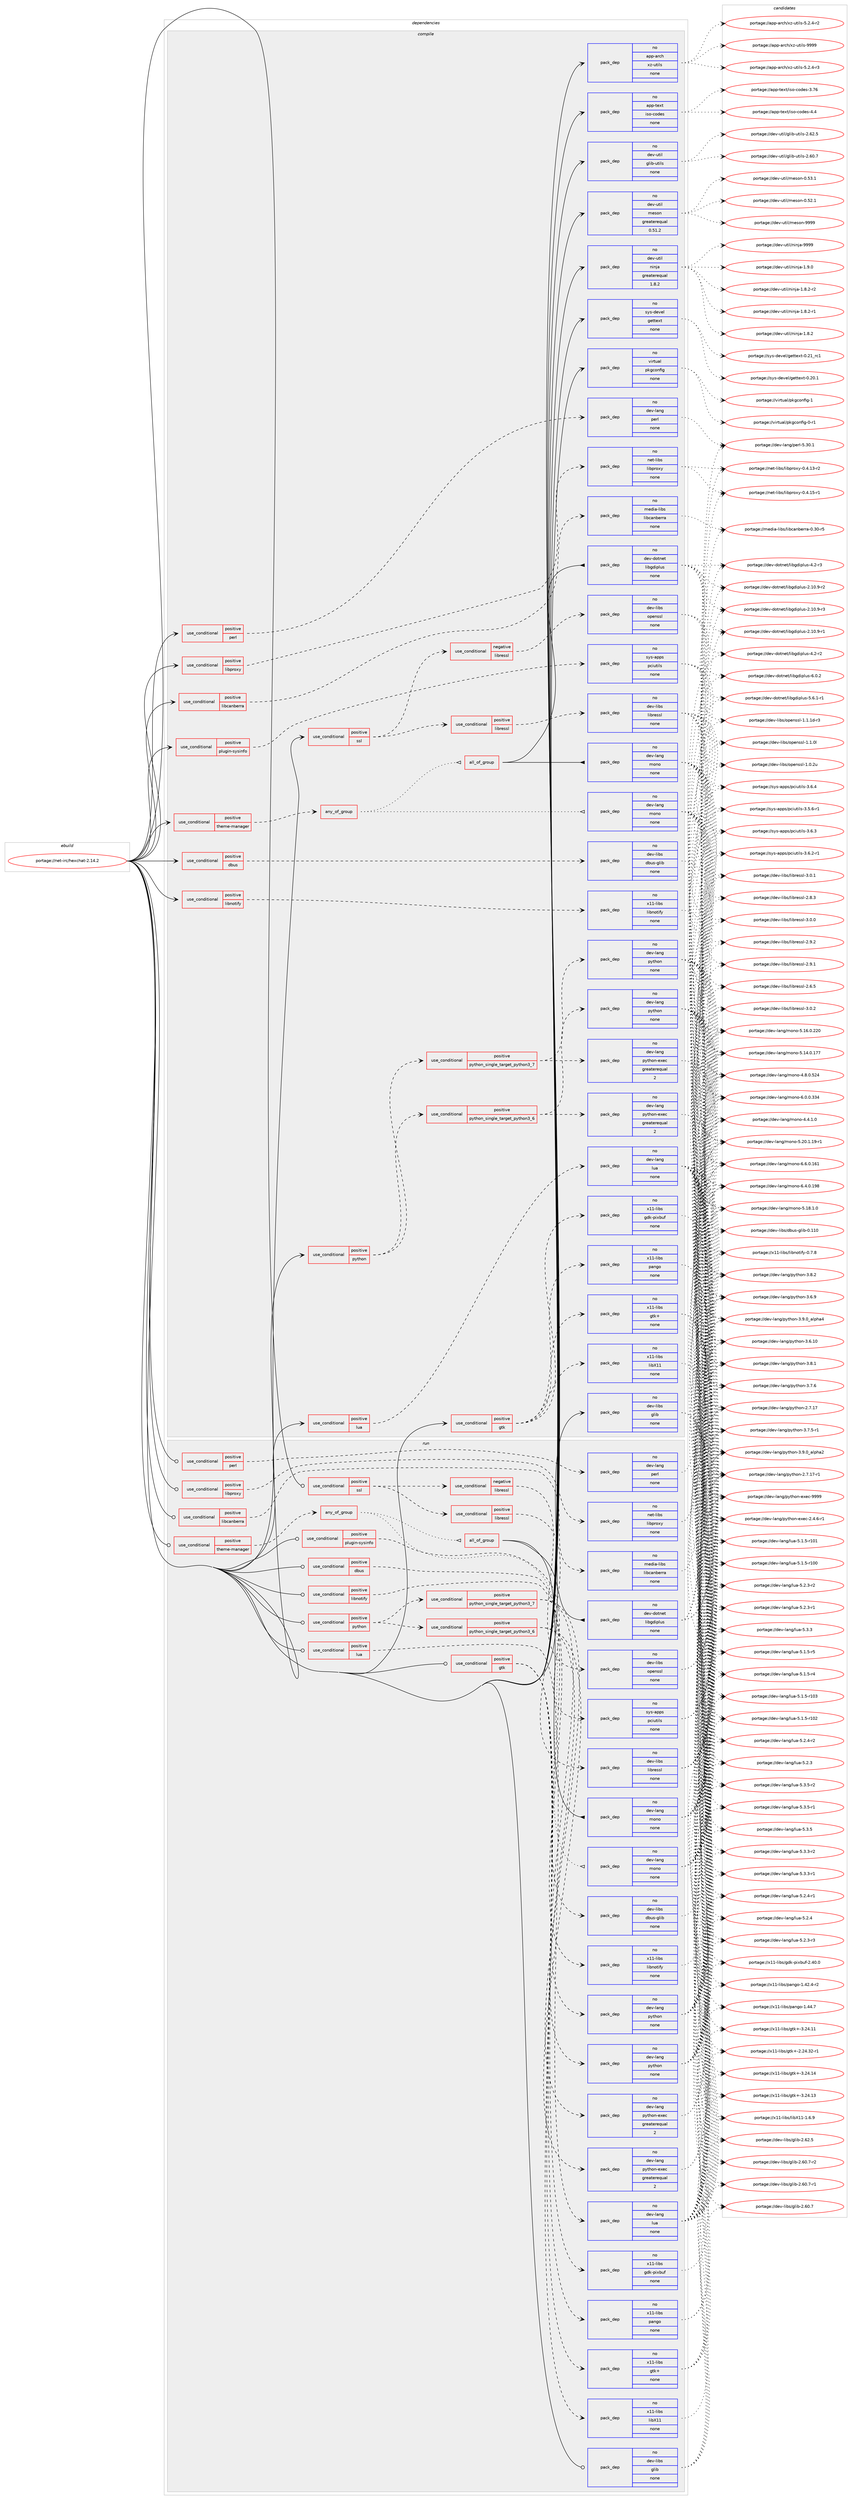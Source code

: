 digraph prolog {

# *************
# Graph options
# *************

newrank=true;
concentrate=true;
compound=true;
graph [rankdir=LR,fontname=Helvetica,fontsize=10,ranksep=1.5];#, ranksep=2.5, nodesep=0.2];
edge  [arrowhead=vee];
node  [fontname=Helvetica,fontsize=10];

# **********
# The ebuild
# **********

subgraph cluster_leftcol {
color=gray;
rank=same;
label=<<i>ebuild</i>>;
id [label="portage://net-irc/hexchat-2.14.2", color=red, width=4, href="../net-irc/hexchat-2.14.2.svg"];
}

# ****************
# The dependencies
# ****************

subgraph cluster_midcol {
color=gray;
label=<<i>dependencies</i>>;
subgraph cluster_compile {
fillcolor="#eeeeee";
style=filled;
label=<<i>compile</i>>;
subgraph cond17904 {
dependency83633 [label=<<TABLE BORDER="0" CELLBORDER="1" CELLSPACING="0" CELLPADDING="4"><TR><TD ROWSPAN="3" CELLPADDING="10">use_conditional</TD></TR><TR><TD>positive</TD></TR><TR><TD>dbus</TD></TR></TABLE>>, shape=none, color=red];
subgraph pack64156 {
dependency83634 [label=<<TABLE BORDER="0" CELLBORDER="1" CELLSPACING="0" CELLPADDING="4" WIDTH="220"><TR><TD ROWSPAN="6" CELLPADDING="30">pack_dep</TD></TR><TR><TD WIDTH="110">no</TD></TR><TR><TD>dev-libs</TD></TR><TR><TD>dbus-glib</TD></TR><TR><TD>none</TD></TR><TR><TD></TD></TR></TABLE>>, shape=none, color=blue];
}
dependency83633:e -> dependency83634:w [weight=20,style="dashed",arrowhead="vee"];
}
id:e -> dependency83633:w [weight=20,style="solid",arrowhead="vee"];
subgraph cond17905 {
dependency83635 [label=<<TABLE BORDER="0" CELLBORDER="1" CELLSPACING="0" CELLPADDING="4"><TR><TD ROWSPAN="3" CELLPADDING="10">use_conditional</TD></TR><TR><TD>positive</TD></TR><TR><TD>gtk</TD></TR></TABLE>>, shape=none, color=red];
subgraph pack64157 {
dependency83636 [label=<<TABLE BORDER="0" CELLBORDER="1" CELLSPACING="0" CELLPADDING="4" WIDTH="220"><TR><TD ROWSPAN="6" CELLPADDING="30">pack_dep</TD></TR><TR><TD WIDTH="110">no</TD></TR><TR><TD>x11-libs</TD></TR><TR><TD>gdk-pixbuf</TD></TR><TR><TD>none</TD></TR><TR><TD></TD></TR></TABLE>>, shape=none, color=blue];
}
dependency83635:e -> dependency83636:w [weight=20,style="dashed",arrowhead="vee"];
subgraph pack64158 {
dependency83637 [label=<<TABLE BORDER="0" CELLBORDER="1" CELLSPACING="0" CELLPADDING="4" WIDTH="220"><TR><TD ROWSPAN="6" CELLPADDING="30">pack_dep</TD></TR><TR><TD WIDTH="110">no</TD></TR><TR><TD>x11-libs</TD></TR><TR><TD>gtk+</TD></TR><TR><TD>none</TD></TR><TR><TD></TD></TR></TABLE>>, shape=none, color=blue];
}
dependency83635:e -> dependency83637:w [weight=20,style="dashed",arrowhead="vee"];
subgraph pack64159 {
dependency83638 [label=<<TABLE BORDER="0" CELLBORDER="1" CELLSPACING="0" CELLPADDING="4" WIDTH="220"><TR><TD ROWSPAN="6" CELLPADDING="30">pack_dep</TD></TR><TR><TD WIDTH="110">no</TD></TR><TR><TD>x11-libs</TD></TR><TR><TD>libX11</TD></TR><TR><TD>none</TD></TR><TR><TD></TD></TR></TABLE>>, shape=none, color=blue];
}
dependency83635:e -> dependency83638:w [weight=20,style="dashed",arrowhead="vee"];
subgraph pack64160 {
dependency83639 [label=<<TABLE BORDER="0" CELLBORDER="1" CELLSPACING="0" CELLPADDING="4" WIDTH="220"><TR><TD ROWSPAN="6" CELLPADDING="30">pack_dep</TD></TR><TR><TD WIDTH="110">no</TD></TR><TR><TD>x11-libs</TD></TR><TR><TD>pango</TD></TR><TR><TD>none</TD></TR><TR><TD></TD></TR></TABLE>>, shape=none, color=blue];
}
dependency83635:e -> dependency83639:w [weight=20,style="dashed",arrowhead="vee"];
}
id:e -> dependency83635:w [weight=20,style="solid",arrowhead="vee"];
subgraph cond17906 {
dependency83640 [label=<<TABLE BORDER="0" CELLBORDER="1" CELLSPACING="0" CELLPADDING="4"><TR><TD ROWSPAN="3" CELLPADDING="10">use_conditional</TD></TR><TR><TD>positive</TD></TR><TR><TD>libcanberra</TD></TR></TABLE>>, shape=none, color=red];
subgraph pack64161 {
dependency83641 [label=<<TABLE BORDER="0" CELLBORDER="1" CELLSPACING="0" CELLPADDING="4" WIDTH="220"><TR><TD ROWSPAN="6" CELLPADDING="30">pack_dep</TD></TR><TR><TD WIDTH="110">no</TD></TR><TR><TD>media-libs</TD></TR><TR><TD>libcanberra</TD></TR><TR><TD>none</TD></TR><TR><TD></TD></TR></TABLE>>, shape=none, color=blue];
}
dependency83640:e -> dependency83641:w [weight=20,style="dashed",arrowhead="vee"];
}
id:e -> dependency83640:w [weight=20,style="solid",arrowhead="vee"];
subgraph cond17907 {
dependency83642 [label=<<TABLE BORDER="0" CELLBORDER="1" CELLSPACING="0" CELLPADDING="4"><TR><TD ROWSPAN="3" CELLPADDING="10">use_conditional</TD></TR><TR><TD>positive</TD></TR><TR><TD>libnotify</TD></TR></TABLE>>, shape=none, color=red];
subgraph pack64162 {
dependency83643 [label=<<TABLE BORDER="0" CELLBORDER="1" CELLSPACING="0" CELLPADDING="4" WIDTH="220"><TR><TD ROWSPAN="6" CELLPADDING="30">pack_dep</TD></TR><TR><TD WIDTH="110">no</TD></TR><TR><TD>x11-libs</TD></TR><TR><TD>libnotify</TD></TR><TR><TD>none</TD></TR><TR><TD></TD></TR></TABLE>>, shape=none, color=blue];
}
dependency83642:e -> dependency83643:w [weight=20,style="dashed",arrowhead="vee"];
}
id:e -> dependency83642:w [weight=20,style="solid",arrowhead="vee"];
subgraph cond17908 {
dependency83644 [label=<<TABLE BORDER="0" CELLBORDER="1" CELLSPACING="0" CELLPADDING="4"><TR><TD ROWSPAN="3" CELLPADDING="10">use_conditional</TD></TR><TR><TD>positive</TD></TR><TR><TD>libproxy</TD></TR></TABLE>>, shape=none, color=red];
subgraph pack64163 {
dependency83645 [label=<<TABLE BORDER="0" CELLBORDER="1" CELLSPACING="0" CELLPADDING="4" WIDTH="220"><TR><TD ROWSPAN="6" CELLPADDING="30">pack_dep</TD></TR><TR><TD WIDTH="110">no</TD></TR><TR><TD>net-libs</TD></TR><TR><TD>libproxy</TD></TR><TR><TD>none</TD></TR><TR><TD></TD></TR></TABLE>>, shape=none, color=blue];
}
dependency83644:e -> dependency83645:w [weight=20,style="dashed",arrowhead="vee"];
}
id:e -> dependency83644:w [weight=20,style="solid",arrowhead="vee"];
subgraph cond17909 {
dependency83646 [label=<<TABLE BORDER="0" CELLBORDER="1" CELLSPACING="0" CELLPADDING="4"><TR><TD ROWSPAN="3" CELLPADDING="10">use_conditional</TD></TR><TR><TD>positive</TD></TR><TR><TD>lua</TD></TR></TABLE>>, shape=none, color=red];
subgraph pack64164 {
dependency83647 [label=<<TABLE BORDER="0" CELLBORDER="1" CELLSPACING="0" CELLPADDING="4" WIDTH="220"><TR><TD ROWSPAN="6" CELLPADDING="30">pack_dep</TD></TR><TR><TD WIDTH="110">no</TD></TR><TR><TD>dev-lang</TD></TR><TR><TD>lua</TD></TR><TR><TD>none</TD></TR><TR><TD></TD></TR></TABLE>>, shape=none, color=blue];
}
dependency83646:e -> dependency83647:w [weight=20,style="dashed",arrowhead="vee"];
}
id:e -> dependency83646:w [weight=20,style="solid",arrowhead="vee"];
subgraph cond17910 {
dependency83648 [label=<<TABLE BORDER="0" CELLBORDER="1" CELLSPACING="0" CELLPADDING="4"><TR><TD ROWSPAN="3" CELLPADDING="10">use_conditional</TD></TR><TR><TD>positive</TD></TR><TR><TD>perl</TD></TR></TABLE>>, shape=none, color=red];
subgraph pack64165 {
dependency83649 [label=<<TABLE BORDER="0" CELLBORDER="1" CELLSPACING="0" CELLPADDING="4" WIDTH="220"><TR><TD ROWSPAN="6" CELLPADDING="30">pack_dep</TD></TR><TR><TD WIDTH="110">no</TD></TR><TR><TD>dev-lang</TD></TR><TR><TD>perl</TD></TR><TR><TD>none</TD></TR><TR><TD></TD></TR></TABLE>>, shape=none, color=blue];
}
dependency83648:e -> dependency83649:w [weight=20,style="dashed",arrowhead="vee"];
}
id:e -> dependency83648:w [weight=20,style="solid",arrowhead="vee"];
subgraph cond17911 {
dependency83650 [label=<<TABLE BORDER="0" CELLBORDER="1" CELLSPACING="0" CELLPADDING="4"><TR><TD ROWSPAN="3" CELLPADDING="10">use_conditional</TD></TR><TR><TD>positive</TD></TR><TR><TD>plugin-sysinfo</TD></TR></TABLE>>, shape=none, color=red];
subgraph pack64166 {
dependency83651 [label=<<TABLE BORDER="0" CELLBORDER="1" CELLSPACING="0" CELLPADDING="4" WIDTH="220"><TR><TD ROWSPAN="6" CELLPADDING="30">pack_dep</TD></TR><TR><TD WIDTH="110">no</TD></TR><TR><TD>sys-apps</TD></TR><TR><TD>pciutils</TD></TR><TR><TD>none</TD></TR><TR><TD></TD></TR></TABLE>>, shape=none, color=blue];
}
dependency83650:e -> dependency83651:w [weight=20,style="dashed",arrowhead="vee"];
}
id:e -> dependency83650:w [weight=20,style="solid",arrowhead="vee"];
subgraph cond17912 {
dependency83652 [label=<<TABLE BORDER="0" CELLBORDER="1" CELLSPACING="0" CELLPADDING="4"><TR><TD ROWSPAN="3" CELLPADDING="10">use_conditional</TD></TR><TR><TD>positive</TD></TR><TR><TD>python</TD></TR></TABLE>>, shape=none, color=red];
subgraph cond17913 {
dependency83653 [label=<<TABLE BORDER="0" CELLBORDER="1" CELLSPACING="0" CELLPADDING="4"><TR><TD ROWSPAN="3" CELLPADDING="10">use_conditional</TD></TR><TR><TD>positive</TD></TR><TR><TD>python_single_target_python3_6</TD></TR></TABLE>>, shape=none, color=red];
subgraph pack64167 {
dependency83654 [label=<<TABLE BORDER="0" CELLBORDER="1" CELLSPACING="0" CELLPADDING="4" WIDTH="220"><TR><TD ROWSPAN="6" CELLPADDING="30">pack_dep</TD></TR><TR><TD WIDTH="110">no</TD></TR><TR><TD>dev-lang</TD></TR><TR><TD>python</TD></TR><TR><TD>none</TD></TR><TR><TD></TD></TR></TABLE>>, shape=none, color=blue];
}
dependency83653:e -> dependency83654:w [weight=20,style="dashed",arrowhead="vee"];
subgraph pack64168 {
dependency83655 [label=<<TABLE BORDER="0" CELLBORDER="1" CELLSPACING="0" CELLPADDING="4" WIDTH="220"><TR><TD ROWSPAN="6" CELLPADDING="30">pack_dep</TD></TR><TR><TD WIDTH="110">no</TD></TR><TR><TD>dev-lang</TD></TR><TR><TD>python-exec</TD></TR><TR><TD>greaterequal</TD></TR><TR><TD>2</TD></TR></TABLE>>, shape=none, color=blue];
}
dependency83653:e -> dependency83655:w [weight=20,style="dashed",arrowhead="vee"];
}
dependency83652:e -> dependency83653:w [weight=20,style="dashed",arrowhead="vee"];
subgraph cond17914 {
dependency83656 [label=<<TABLE BORDER="0" CELLBORDER="1" CELLSPACING="0" CELLPADDING="4"><TR><TD ROWSPAN="3" CELLPADDING="10">use_conditional</TD></TR><TR><TD>positive</TD></TR><TR><TD>python_single_target_python3_7</TD></TR></TABLE>>, shape=none, color=red];
subgraph pack64169 {
dependency83657 [label=<<TABLE BORDER="0" CELLBORDER="1" CELLSPACING="0" CELLPADDING="4" WIDTH="220"><TR><TD ROWSPAN="6" CELLPADDING="30">pack_dep</TD></TR><TR><TD WIDTH="110">no</TD></TR><TR><TD>dev-lang</TD></TR><TR><TD>python</TD></TR><TR><TD>none</TD></TR><TR><TD></TD></TR></TABLE>>, shape=none, color=blue];
}
dependency83656:e -> dependency83657:w [weight=20,style="dashed",arrowhead="vee"];
subgraph pack64170 {
dependency83658 [label=<<TABLE BORDER="0" CELLBORDER="1" CELLSPACING="0" CELLPADDING="4" WIDTH="220"><TR><TD ROWSPAN="6" CELLPADDING="30">pack_dep</TD></TR><TR><TD WIDTH="110">no</TD></TR><TR><TD>dev-lang</TD></TR><TR><TD>python-exec</TD></TR><TR><TD>greaterequal</TD></TR><TR><TD>2</TD></TR></TABLE>>, shape=none, color=blue];
}
dependency83656:e -> dependency83658:w [weight=20,style="dashed",arrowhead="vee"];
}
dependency83652:e -> dependency83656:w [weight=20,style="dashed",arrowhead="vee"];
}
id:e -> dependency83652:w [weight=20,style="solid",arrowhead="vee"];
subgraph cond17915 {
dependency83659 [label=<<TABLE BORDER="0" CELLBORDER="1" CELLSPACING="0" CELLPADDING="4"><TR><TD ROWSPAN="3" CELLPADDING="10">use_conditional</TD></TR><TR><TD>positive</TD></TR><TR><TD>ssl</TD></TR></TABLE>>, shape=none, color=red];
subgraph cond17916 {
dependency83660 [label=<<TABLE BORDER="0" CELLBORDER="1" CELLSPACING="0" CELLPADDING="4"><TR><TD ROWSPAN="3" CELLPADDING="10">use_conditional</TD></TR><TR><TD>negative</TD></TR><TR><TD>libressl</TD></TR></TABLE>>, shape=none, color=red];
subgraph pack64171 {
dependency83661 [label=<<TABLE BORDER="0" CELLBORDER="1" CELLSPACING="0" CELLPADDING="4" WIDTH="220"><TR><TD ROWSPAN="6" CELLPADDING="30">pack_dep</TD></TR><TR><TD WIDTH="110">no</TD></TR><TR><TD>dev-libs</TD></TR><TR><TD>openssl</TD></TR><TR><TD>none</TD></TR><TR><TD></TD></TR></TABLE>>, shape=none, color=blue];
}
dependency83660:e -> dependency83661:w [weight=20,style="dashed",arrowhead="vee"];
}
dependency83659:e -> dependency83660:w [weight=20,style="dashed",arrowhead="vee"];
subgraph cond17917 {
dependency83662 [label=<<TABLE BORDER="0" CELLBORDER="1" CELLSPACING="0" CELLPADDING="4"><TR><TD ROWSPAN="3" CELLPADDING="10">use_conditional</TD></TR><TR><TD>positive</TD></TR><TR><TD>libressl</TD></TR></TABLE>>, shape=none, color=red];
subgraph pack64172 {
dependency83663 [label=<<TABLE BORDER="0" CELLBORDER="1" CELLSPACING="0" CELLPADDING="4" WIDTH="220"><TR><TD ROWSPAN="6" CELLPADDING="30">pack_dep</TD></TR><TR><TD WIDTH="110">no</TD></TR><TR><TD>dev-libs</TD></TR><TR><TD>libressl</TD></TR><TR><TD>none</TD></TR><TR><TD></TD></TR></TABLE>>, shape=none, color=blue];
}
dependency83662:e -> dependency83663:w [weight=20,style="dashed",arrowhead="vee"];
}
dependency83659:e -> dependency83662:w [weight=20,style="dashed",arrowhead="vee"];
}
id:e -> dependency83659:w [weight=20,style="solid",arrowhead="vee"];
subgraph cond17918 {
dependency83664 [label=<<TABLE BORDER="0" CELLBORDER="1" CELLSPACING="0" CELLPADDING="4"><TR><TD ROWSPAN="3" CELLPADDING="10">use_conditional</TD></TR><TR><TD>positive</TD></TR><TR><TD>theme-manager</TD></TR></TABLE>>, shape=none, color=red];
subgraph any1503 {
dependency83665 [label=<<TABLE BORDER="0" CELLBORDER="1" CELLSPACING="0" CELLPADDING="4"><TR><TD CELLPADDING="10">any_of_group</TD></TR></TABLE>>, shape=none, color=red];subgraph all73 {
dependency83666 [label=<<TABLE BORDER="0" CELLBORDER="1" CELLSPACING="0" CELLPADDING="4"><TR><TD CELLPADDING="10">all_of_group</TD></TR></TABLE>>, shape=none, color=red];subgraph pack64173 {
dependency83667 [label=<<TABLE BORDER="0" CELLBORDER="1" CELLSPACING="0" CELLPADDING="4" WIDTH="220"><TR><TD ROWSPAN="6" CELLPADDING="30">pack_dep</TD></TR><TR><TD WIDTH="110">no</TD></TR><TR><TD>dev-lang</TD></TR><TR><TD>mono</TD></TR><TR><TD>none</TD></TR><TR><TD></TD></TR></TABLE>>, shape=none, color=blue];
}
dependency83666:e -> dependency83667:w [weight=20,style="solid",arrowhead="inv"];
subgraph pack64174 {
dependency83668 [label=<<TABLE BORDER="0" CELLBORDER="1" CELLSPACING="0" CELLPADDING="4" WIDTH="220"><TR><TD ROWSPAN="6" CELLPADDING="30">pack_dep</TD></TR><TR><TD WIDTH="110">no</TD></TR><TR><TD>dev-dotnet</TD></TR><TR><TD>libgdiplus</TD></TR><TR><TD>none</TD></TR><TR><TD></TD></TR></TABLE>>, shape=none, color=blue];
}
dependency83666:e -> dependency83668:w [weight=20,style="solid",arrowhead="inv"];
}
dependency83665:e -> dependency83666:w [weight=20,style="dotted",arrowhead="oinv"];
subgraph pack64175 {
dependency83669 [label=<<TABLE BORDER="0" CELLBORDER="1" CELLSPACING="0" CELLPADDING="4" WIDTH="220"><TR><TD ROWSPAN="6" CELLPADDING="30">pack_dep</TD></TR><TR><TD WIDTH="110">no</TD></TR><TR><TD>dev-lang</TD></TR><TR><TD>mono</TD></TR><TR><TD>none</TD></TR><TR><TD></TD></TR></TABLE>>, shape=none, color=blue];
}
dependency83665:e -> dependency83669:w [weight=20,style="dotted",arrowhead="oinv"];
}
dependency83664:e -> dependency83665:w [weight=20,style="dashed",arrowhead="vee"];
}
id:e -> dependency83664:w [weight=20,style="solid",arrowhead="vee"];
subgraph pack64176 {
dependency83670 [label=<<TABLE BORDER="0" CELLBORDER="1" CELLSPACING="0" CELLPADDING="4" WIDTH="220"><TR><TD ROWSPAN="6" CELLPADDING="30">pack_dep</TD></TR><TR><TD WIDTH="110">no</TD></TR><TR><TD>app-arch</TD></TR><TR><TD>xz-utils</TD></TR><TR><TD>none</TD></TR><TR><TD></TD></TR></TABLE>>, shape=none, color=blue];
}
id:e -> dependency83670:w [weight=20,style="solid",arrowhead="vee"];
subgraph pack64177 {
dependency83671 [label=<<TABLE BORDER="0" CELLBORDER="1" CELLSPACING="0" CELLPADDING="4" WIDTH="220"><TR><TD ROWSPAN="6" CELLPADDING="30">pack_dep</TD></TR><TR><TD WIDTH="110">no</TD></TR><TR><TD>app-text</TD></TR><TR><TD>iso-codes</TD></TR><TR><TD>none</TD></TR><TR><TD></TD></TR></TABLE>>, shape=none, color=blue];
}
id:e -> dependency83671:w [weight=20,style="solid",arrowhead="vee"];
subgraph pack64178 {
dependency83672 [label=<<TABLE BORDER="0" CELLBORDER="1" CELLSPACING="0" CELLPADDING="4" WIDTH="220"><TR><TD ROWSPAN="6" CELLPADDING="30">pack_dep</TD></TR><TR><TD WIDTH="110">no</TD></TR><TR><TD>dev-libs</TD></TR><TR><TD>glib</TD></TR><TR><TD>none</TD></TR><TR><TD></TD></TR></TABLE>>, shape=none, color=blue];
}
id:e -> dependency83672:w [weight=20,style="solid",arrowhead="vee"];
subgraph pack64179 {
dependency83673 [label=<<TABLE BORDER="0" CELLBORDER="1" CELLSPACING="0" CELLPADDING="4" WIDTH="220"><TR><TD ROWSPAN="6" CELLPADDING="30">pack_dep</TD></TR><TR><TD WIDTH="110">no</TD></TR><TR><TD>dev-util</TD></TR><TR><TD>glib-utils</TD></TR><TR><TD>none</TD></TR><TR><TD></TD></TR></TABLE>>, shape=none, color=blue];
}
id:e -> dependency83673:w [weight=20,style="solid",arrowhead="vee"];
subgraph pack64180 {
dependency83674 [label=<<TABLE BORDER="0" CELLBORDER="1" CELLSPACING="0" CELLPADDING="4" WIDTH="220"><TR><TD ROWSPAN="6" CELLPADDING="30">pack_dep</TD></TR><TR><TD WIDTH="110">no</TD></TR><TR><TD>dev-util</TD></TR><TR><TD>meson</TD></TR><TR><TD>greaterequal</TD></TR><TR><TD>0.51.2</TD></TR></TABLE>>, shape=none, color=blue];
}
id:e -> dependency83674:w [weight=20,style="solid",arrowhead="vee"];
subgraph pack64181 {
dependency83675 [label=<<TABLE BORDER="0" CELLBORDER="1" CELLSPACING="0" CELLPADDING="4" WIDTH="220"><TR><TD ROWSPAN="6" CELLPADDING="30">pack_dep</TD></TR><TR><TD WIDTH="110">no</TD></TR><TR><TD>dev-util</TD></TR><TR><TD>ninja</TD></TR><TR><TD>greaterequal</TD></TR><TR><TD>1.8.2</TD></TR></TABLE>>, shape=none, color=blue];
}
id:e -> dependency83675:w [weight=20,style="solid",arrowhead="vee"];
subgraph pack64182 {
dependency83676 [label=<<TABLE BORDER="0" CELLBORDER="1" CELLSPACING="0" CELLPADDING="4" WIDTH="220"><TR><TD ROWSPAN="6" CELLPADDING="30">pack_dep</TD></TR><TR><TD WIDTH="110">no</TD></TR><TR><TD>sys-devel</TD></TR><TR><TD>gettext</TD></TR><TR><TD>none</TD></TR><TR><TD></TD></TR></TABLE>>, shape=none, color=blue];
}
id:e -> dependency83676:w [weight=20,style="solid",arrowhead="vee"];
subgraph pack64183 {
dependency83677 [label=<<TABLE BORDER="0" CELLBORDER="1" CELLSPACING="0" CELLPADDING="4" WIDTH="220"><TR><TD ROWSPAN="6" CELLPADDING="30">pack_dep</TD></TR><TR><TD WIDTH="110">no</TD></TR><TR><TD>virtual</TD></TR><TR><TD>pkgconfig</TD></TR><TR><TD>none</TD></TR><TR><TD></TD></TR></TABLE>>, shape=none, color=blue];
}
id:e -> dependency83677:w [weight=20,style="solid",arrowhead="vee"];
}
subgraph cluster_compileandrun {
fillcolor="#eeeeee";
style=filled;
label=<<i>compile and run</i>>;
}
subgraph cluster_run {
fillcolor="#eeeeee";
style=filled;
label=<<i>run</i>>;
subgraph cond17919 {
dependency83678 [label=<<TABLE BORDER="0" CELLBORDER="1" CELLSPACING="0" CELLPADDING="4"><TR><TD ROWSPAN="3" CELLPADDING="10">use_conditional</TD></TR><TR><TD>positive</TD></TR><TR><TD>dbus</TD></TR></TABLE>>, shape=none, color=red];
subgraph pack64184 {
dependency83679 [label=<<TABLE BORDER="0" CELLBORDER="1" CELLSPACING="0" CELLPADDING="4" WIDTH="220"><TR><TD ROWSPAN="6" CELLPADDING="30">pack_dep</TD></TR><TR><TD WIDTH="110">no</TD></TR><TR><TD>dev-libs</TD></TR><TR><TD>dbus-glib</TD></TR><TR><TD>none</TD></TR><TR><TD></TD></TR></TABLE>>, shape=none, color=blue];
}
dependency83678:e -> dependency83679:w [weight=20,style="dashed",arrowhead="vee"];
}
id:e -> dependency83678:w [weight=20,style="solid",arrowhead="odot"];
subgraph cond17920 {
dependency83680 [label=<<TABLE BORDER="0" CELLBORDER="1" CELLSPACING="0" CELLPADDING="4"><TR><TD ROWSPAN="3" CELLPADDING="10">use_conditional</TD></TR><TR><TD>positive</TD></TR><TR><TD>gtk</TD></TR></TABLE>>, shape=none, color=red];
subgraph pack64185 {
dependency83681 [label=<<TABLE BORDER="0" CELLBORDER="1" CELLSPACING="0" CELLPADDING="4" WIDTH="220"><TR><TD ROWSPAN="6" CELLPADDING="30">pack_dep</TD></TR><TR><TD WIDTH="110">no</TD></TR><TR><TD>x11-libs</TD></TR><TR><TD>gdk-pixbuf</TD></TR><TR><TD>none</TD></TR><TR><TD></TD></TR></TABLE>>, shape=none, color=blue];
}
dependency83680:e -> dependency83681:w [weight=20,style="dashed",arrowhead="vee"];
subgraph pack64186 {
dependency83682 [label=<<TABLE BORDER="0" CELLBORDER="1" CELLSPACING="0" CELLPADDING="4" WIDTH="220"><TR><TD ROWSPAN="6" CELLPADDING="30">pack_dep</TD></TR><TR><TD WIDTH="110">no</TD></TR><TR><TD>x11-libs</TD></TR><TR><TD>gtk+</TD></TR><TR><TD>none</TD></TR><TR><TD></TD></TR></TABLE>>, shape=none, color=blue];
}
dependency83680:e -> dependency83682:w [weight=20,style="dashed",arrowhead="vee"];
subgraph pack64187 {
dependency83683 [label=<<TABLE BORDER="0" CELLBORDER="1" CELLSPACING="0" CELLPADDING="4" WIDTH="220"><TR><TD ROWSPAN="6" CELLPADDING="30">pack_dep</TD></TR><TR><TD WIDTH="110">no</TD></TR><TR><TD>x11-libs</TD></TR><TR><TD>libX11</TD></TR><TR><TD>none</TD></TR><TR><TD></TD></TR></TABLE>>, shape=none, color=blue];
}
dependency83680:e -> dependency83683:w [weight=20,style="dashed",arrowhead="vee"];
subgraph pack64188 {
dependency83684 [label=<<TABLE BORDER="0" CELLBORDER="1" CELLSPACING="0" CELLPADDING="4" WIDTH="220"><TR><TD ROWSPAN="6" CELLPADDING="30">pack_dep</TD></TR><TR><TD WIDTH="110">no</TD></TR><TR><TD>x11-libs</TD></TR><TR><TD>pango</TD></TR><TR><TD>none</TD></TR><TR><TD></TD></TR></TABLE>>, shape=none, color=blue];
}
dependency83680:e -> dependency83684:w [weight=20,style="dashed",arrowhead="vee"];
}
id:e -> dependency83680:w [weight=20,style="solid",arrowhead="odot"];
subgraph cond17921 {
dependency83685 [label=<<TABLE BORDER="0" CELLBORDER="1" CELLSPACING="0" CELLPADDING="4"><TR><TD ROWSPAN="3" CELLPADDING="10">use_conditional</TD></TR><TR><TD>positive</TD></TR><TR><TD>libcanberra</TD></TR></TABLE>>, shape=none, color=red];
subgraph pack64189 {
dependency83686 [label=<<TABLE BORDER="0" CELLBORDER="1" CELLSPACING="0" CELLPADDING="4" WIDTH="220"><TR><TD ROWSPAN="6" CELLPADDING="30">pack_dep</TD></TR><TR><TD WIDTH="110">no</TD></TR><TR><TD>media-libs</TD></TR><TR><TD>libcanberra</TD></TR><TR><TD>none</TD></TR><TR><TD></TD></TR></TABLE>>, shape=none, color=blue];
}
dependency83685:e -> dependency83686:w [weight=20,style="dashed",arrowhead="vee"];
}
id:e -> dependency83685:w [weight=20,style="solid",arrowhead="odot"];
subgraph cond17922 {
dependency83687 [label=<<TABLE BORDER="0" CELLBORDER="1" CELLSPACING="0" CELLPADDING="4"><TR><TD ROWSPAN="3" CELLPADDING="10">use_conditional</TD></TR><TR><TD>positive</TD></TR><TR><TD>libnotify</TD></TR></TABLE>>, shape=none, color=red];
subgraph pack64190 {
dependency83688 [label=<<TABLE BORDER="0" CELLBORDER="1" CELLSPACING="0" CELLPADDING="4" WIDTH="220"><TR><TD ROWSPAN="6" CELLPADDING="30">pack_dep</TD></TR><TR><TD WIDTH="110">no</TD></TR><TR><TD>x11-libs</TD></TR><TR><TD>libnotify</TD></TR><TR><TD>none</TD></TR><TR><TD></TD></TR></TABLE>>, shape=none, color=blue];
}
dependency83687:e -> dependency83688:w [weight=20,style="dashed",arrowhead="vee"];
}
id:e -> dependency83687:w [weight=20,style="solid",arrowhead="odot"];
subgraph cond17923 {
dependency83689 [label=<<TABLE BORDER="0" CELLBORDER="1" CELLSPACING="0" CELLPADDING="4"><TR><TD ROWSPAN="3" CELLPADDING="10">use_conditional</TD></TR><TR><TD>positive</TD></TR><TR><TD>libproxy</TD></TR></TABLE>>, shape=none, color=red];
subgraph pack64191 {
dependency83690 [label=<<TABLE BORDER="0" CELLBORDER="1" CELLSPACING="0" CELLPADDING="4" WIDTH="220"><TR><TD ROWSPAN="6" CELLPADDING="30">pack_dep</TD></TR><TR><TD WIDTH="110">no</TD></TR><TR><TD>net-libs</TD></TR><TR><TD>libproxy</TD></TR><TR><TD>none</TD></TR><TR><TD></TD></TR></TABLE>>, shape=none, color=blue];
}
dependency83689:e -> dependency83690:w [weight=20,style="dashed",arrowhead="vee"];
}
id:e -> dependency83689:w [weight=20,style="solid",arrowhead="odot"];
subgraph cond17924 {
dependency83691 [label=<<TABLE BORDER="0" CELLBORDER="1" CELLSPACING="0" CELLPADDING="4"><TR><TD ROWSPAN="3" CELLPADDING="10">use_conditional</TD></TR><TR><TD>positive</TD></TR><TR><TD>lua</TD></TR></TABLE>>, shape=none, color=red];
subgraph pack64192 {
dependency83692 [label=<<TABLE BORDER="0" CELLBORDER="1" CELLSPACING="0" CELLPADDING="4" WIDTH="220"><TR><TD ROWSPAN="6" CELLPADDING="30">pack_dep</TD></TR><TR><TD WIDTH="110">no</TD></TR><TR><TD>dev-lang</TD></TR><TR><TD>lua</TD></TR><TR><TD>none</TD></TR><TR><TD></TD></TR></TABLE>>, shape=none, color=blue];
}
dependency83691:e -> dependency83692:w [weight=20,style="dashed",arrowhead="vee"];
}
id:e -> dependency83691:w [weight=20,style="solid",arrowhead="odot"];
subgraph cond17925 {
dependency83693 [label=<<TABLE BORDER="0" CELLBORDER="1" CELLSPACING="0" CELLPADDING="4"><TR><TD ROWSPAN="3" CELLPADDING="10">use_conditional</TD></TR><TR><TD>positive</TD></TR><TR><TD>perl</TD></TR></TABLE>>, shape=none, color=red];
subgraph pack64193 {
dependency83694 [label=<<TABLE BORDER="0" CELLBORDER="1" CELLSPACING="0" CELLPADDING="4" WIDTH="220"><TR><TD ROWSPAN="6" CELLPADDING="30">pack_dep</TD></TR><TR><TD WIDTH="110">no</TD></TR><TR><TD>dev-lang</TD></TR><TR><TD>perl</TD></TR><TR><TD>none</TD></TR><TR><TD></TD></TR></TABLE>>, shape=none, color=blue];
}
dependency83693:e -> dependency83694:w [weight=20,style="dashed",arrowhead="vee"];
}
id:e -> dependency83693:w [weight=20,style="solid",arrowhead="odot"];
subgraph cond17926 {
dependency83695 [label=<<TABLE BORDER="0" CELLBORDER="1" CELLSPACING="0" CELLPADDING="4"><TR><TD ROWSPAN="3" CELLPADDING="10">use_conditional</TD></TR><TR><TD>positive</TD></TR><TR><TD>plugin-sysinfo</TD></TR></TABLE>>, shape=none, color=red];
subgraph pack64194 {
dependency83696 [label=<<TABLE BORDER="0" CELLBORDER="1" CELLSPACING="0" CELLPADDING="4" WIDTH="220"><TR><TD ROWSPAN="6" CELLPADDING="30">pack_dep</TD></TR><TR><TD WIDTH="110">no</TD></TR><TR><TD>sys-apps</TD></TR><TR><TD>pciutils</TD></TR><TR><TD>none</TD></TR><TR><TD></TD></TR></TABLE>>, shape=none, color=blue];
}
dependency83695:e -> dependency83696:w [weight=20,style="dashed",arrowhead="vee"];
}
id:e -> dependency83695:w [weight=20,style="solid",arrowhead="odot"];
subgraph cond17927 {
dependency83697 [label=<<TABLE BORDER="0" CELLBORDER="1" CELLSPACING="0" CELLPADDING="4"><TR><TD ROWSPAN="3" CELLPADDING="10">use_conditional</TD></TR><TR><TD>positive</TD></TR><TR><TD>python</TD></TR></TABLE>>, shape=none, color=red];
subgraph cond17928 {
dependency83698 [label=<<TABLE BORDER="0" CELLBORDER="1" CELLSPACING="0" CELLPADDING="4"><TR><TD ROWSPAN="3" CELLPADDING="10">use_conditional</TD></TR><TR><TD>positive</TD></TR><TR><TD>python_single_target_python3_6</TD></TR></TABLE>>, shape=none, color=red];
subgraph pack64195 {
dependency83699 [label=<<TABLE BORDER="0" CELLBORDER="1" CELLSPACING="0" CELLPADDING="4" WIDTH="220"><TR><TD ROWSPAN="6" CELLPADDING="30">pack_dep</TD></TR><TR><TD WIDTH="110">no</TD></TR><TR><TD>dev-lang</TD></TR><TR><TD>python</TD></TR><TR><TD>none</TD></TR><TR><TD></TD></TR></TABLE>>, shape=none, color=blue];
}
dependency83698:e -> dependency83699:w [weight=20,style="dashed",arrowhead="vee"];
subgraph pack64196 {
dependency83700 [label=<<TABLE BORDER="0" CELLBORDER="1" CELLSPACING="0" CELLPADDING="4" WIDTH="220"><TR><TD ROWSPAN="6" CELLPADDING="30">pack_dep</TD></TR><TR><TD WIDTH="110">no</TD></TR><TR><TD>dev-lang</TD></TR><TR><TD>python-exec</TD></TR><TR><TD>greaterequal</TD></TR><TR><TD>2</TD></TR></TABLE>>, shape=none, color=blue];
}
dependency83698:e -> dependency83700:w [weight=20,style="dashed",arrowhead="vee"];
}
dependency83697:e -> dependency83698:w [weight=20,style="dashed",arrowhead="vee"];
subgraph cond17929 {
dependency83701 [label=<<TABLE BORDER="0" CELLBORDER="1" CELLSPACING="0" CELLPADDING="4"><TR><TD ROWSPAN="3" CELLPADDING="10">use_conditional</TD></TR><TR><TD>positive</TD></TR><TR><TD>python_single_target_python3_7</TD></TR></TABLE>>, shape=none, color=red];
subgraph pack64197 {
dependency83702 [label=<<TABLE BORDER="0" CELLBORDER="1" CELLSPACING="0" CELLPADDING="4" WIDTH="220"><TR><TD ROWSPAN="6" CELLPADDING="30">pack_dep</TD></TR><TR><TD WIDTH="110">no</TD></TR><TR><TD>dev-lang</TD></TR><TR><TD>python</TD></TR><TR><TD>none</TD></TR><TR><TD></TD></TR></TABLE>>, shape=none, color=blue];
}
dependency83701:e -> dependency83702:w [weight=20,style="dashed",arrowhead="vee"];
subgraph pack64198 {
dependency83703 [label=<<TABLE BORDER="0" CELLBORDER="1" CELLSPACING="0" CELLPADDING="4" WIDTH="220"><TR><TD ROWSPAN="6" CELLPADDING="30">pack_dep</TD></TR><TR><TD WIDTH="110">no</TD></TR><TR><TD>dev-lang</TD></TR><TR><TD>python-exec</TD></TR><TR><TD>greaterequal</TD></TR><TR><TD>2</TD></TR></TABLE>>, shape=none, color=blue];
}
dependency83701:e -> dependency83703:w [weight=20,style="dashed",arrowhead="vee"];
}
dependency83697:e -> dependency83701:w [weight=20,style="dashed",arrowhead="vee"];
}
id:e -> dependency83697:w [weight=20,style="solid",arrowhead="odot"];
subgraph cond17930 {
dependency83704 [label=<<TABLE BORDER="0" CELLBORDER="1" CELLSPACING="0" CELLPADDING="4"><TR><TD ROWSPAN="3" CELLPADDING="10">use_conditional</TD></TR><TR><TD>positive</TD></TR><TR><TD>ssl</TD></TR></TABLE>>, shape=none, color=red];
subgraph cond17931 {
dependency83705 [label=<<TABLE BORDER="0" CELLBORDER="1" CELLSPACING="0" CELLPADDING="4"><TR><TD ROWSPAN="3" CELLPADDING="10">use_conditional</TD></TR><TR><TD>negative</TD></TR><TR><TD>libressl</TD></TR></TABLE>>, shape=none, color=red];
subgraph pack64199 {
dependency83706 [label=<<TABLE BORDER="0" CELLBORDER="1" CELLSPACING="0" CELLPADDING="4" WIDTH="220"><TR><TD ROWSPAN="6" CELLPADDING="30">pack_dep</TD></TR><TR><TD WIDTH="110">no</TD></TR><TR><TD>dev-libs</TD></TR><TR><TD>openssl</TD></TR><TR><TD>none</TD></TR><TR><TD></TD></TR></TABLE>>, shape=none, color=blue];
}
dependency83705:e -> dependency83706:w [weight=20,style="dashed",arrowhead="vee"];
}
dependency83704:e -> dependency83705:w [weight=20,style="dashed",arrowhead="vee"];
subgraph cond17932 {
dependency83707 [label=<<TABLE BORDER="0" CELLBORDER="1" CELLSPACING="0" CELLPADDING="4"><TR><TD ROWSPAN="3" CELLPADDING="10">use_conditional</TD></TR><TR><TD>positive</TD></TR><TR><TD>libressl</TD></TR></TABLE>>, shape=none, color=red];
subgraph pack64200 {
dependency83708 [label=<<TABLE BORDER="0" CELLBORDER="1" CELLSPACING="0" CELLPADDING="4" WIDTH="220"><TR><TD ROWSPAN="6" CELLPADDING="30">pack_dep</TD></TR><TR><TD WIDTH="110">no</TD></TR><TR><TD>dev-libs</TD></TR><TR><TD>libressl</TD></TR><TR><TD>none</TD></TR><TR><TD></TD></TR></TABLE>>, shape=none, color=blue];
}
dependency83707:e -> dependency83708:w [weight=20,style="dashed",arrowhead="vee"];
}
dependency83704:e -> dependency83707:w [weight=20,style="dashed",arrowhead="vee"];
}
id:e -> dependency83704:w [weight=20,style="solid",arrowhead="odot"];
subgraph cond17933 {
dependency83709 [label=<<TABLE BORDER="0" CELLBORDER="1" CELLSPACING="0" CELLPADDING="4"><TR><TD ROWSPAN="3" CELLPADDING="10">use_conditional</TD></TR><TR><TD>positive</TD></TR><TR><TD>theme-manager</TD></TR></TABLE>>, shape=none, color=red];
subgraph any1504 {
dependency83710 [label=<<TABLE BORDER="0" CELLBORDER="1" CELLSPACING="0" CELLPADDING="4"><TR><TD CELLPADDING="10">any_of_group</TD></TR></TABLE>>, shape=none, color=red];subgraph all74 {
dependency83711 [label=<<TABLE BORDER="0" CELLBORDER="1" CELLSPACING="0" CELLPADDING="4"><TR><TD CELLPADDING="10">all_of_group</TD></TR></TABLE>>, shape=none, color=red];subgraph pack64201 {
dependency83712 [label=<<TABLE BORDER="0" CELLBORDER="1" CELLSPACING="0" CELLPADDING="4" WIDTH="220"><TR><TD ROWSPAN="6" CELLPADDING="30">pack_dep</TD></TR><TR><TD WIDTH="110">no</TD></TR><TR><TD>dev-lang</TD></TR><TR><TD>mono</TD></TR><TR><TD>none</TD></TR><TR><TD></TD></TR></TABLE>>, shape=none, color=blue];
}
dependency83711:e -> dependency83712:w [weight=20,style="solid",arrowhead="inv"];
subgraph pack64202 {
dependency83713 [label=<<TABLE BORDER="0" CELLBORDER="1" CELLSPACING="0" CELLPADDING="4" WIDTH="220"><TR><TD ROWSPAN="6" CELLPADDING="30">pack_dep</TD></TR><TR><TD WIDTH="110">no</TD></TR><TR><TD>dev-dotnet</TD></TR><TR><TD>libgdiplus</TD></TR><TR><TD>none</TD></TR><TR><TD></TD></TR></TABLE>>, shape=none, color=blue];
}
dependency83711:e -> dependency83713:w [weight=20,style="solid",arrowhead="inv"];
}
dependency83710:e -> dependency83711:w [weight=20,style="dotted",arrowhead="oinv"];
subgraph pack64203 {
dependency83714 [label=<<TABLE BORDER="0" CELLBORDER="1" CELLSPACING="0" CELLPADDING="4" WIDTH="220"><TR><TD ROWSPAN="6" CELLPADDING="30">pack_dep</TD></TR><TR><TD WIDTH="110">no</TD></TR><TR><TD>dev-lang</TD></TR><TR><TD>mono</TD></TR><TR><TD>none</TD></TR><TR><TD></TD></TR></TABLE>>, shape=none, color=blue];
}
dependency83710:e -> dependency83714:w [weight=20,style="dotted",arrowhead="oinv"];
}
dependency83709:e -> dependency83710:w [weight=20,style="dashed",arrowhead="vee"];
}
id:e -> dependency83709:w [weight=20,style="solid",arrowhead="odot"];
subgraph pack64204 {
dependency83715 [label=<<TABLE BORDER="0" CELLBORDER="1" CELLSPACING="0" CELLPADDING="4" WIDTH="220"><TR><TD ROWSPAN="6" CELLPADDING="30">pack_dep</TD></TR><TR><TD WIDTH="110">no</TD></TR><TR><TD>dev-libs</TD></TR><TR><TD>glib</TD></TR><TR><TD>none</TD></TR><TR><TD></TD></TR></TABLE>>, shape=none, color=blue];
}
id:e -> dependency83715:w [weight=20,style="solid",arrowhead="odot"];
}
}

# **************
# The candidates
# **************

subgraph cluster_choices {
rank=same;
color=gray;
label=<<i>candidates</i>>;

subgraph choice64156 {
color=black;
nodesep=1;
choice100101118451081059811547100981171154510310810598454846494948 [label="portage://dev-libs/dbus-glib-0.110", color=red, width=4,href="../dev-libs/dbus-glib-0.110.svg"];
dependency83634:e -> choice100101118451081059811547100981171154510310810598454846494948:w [style=dotted,weight="100"];
}
subgraph choice64157 {
color=black;
nodesep=1;
choice1204949451081059811547103100107451121051209811710245504652484648 [label="portage://x11-libs/gdk-pixbuf-2.40.0", color=red, width=4,href="../x11-libs/gdk-pixbuf-2.40.0.svg"];
dependency83636:e -> choice1204949451081059811547103100107451121051209811710245504652484648:w [style=dotted,weight="100"];
}
subgraph choice64158 {
color=black;
nodesep=1;
choice1204949451081059811547103116107434551465052464952 [label="portage://x11-libs/gtk+-3.24.14", color=red, width=4,href="../x11-libs/gtk+-3.24.14.svg"];
choice1204949451081059811547103116107434551465052464951 [label="portage://x11-libs/gtk+-3.24.13", color=red, width=4,href="../x11-libs/gtk+-3.24.13.svg"];
choice1204949451081059811547103116107434551465052464949 [label="portage://x11-libs/gtk+-3.24.11", color=red, width=4,href="../x11-libs/gtk+-3.24.11.svg"];
choice12049494510810598115471031161074345504650524651504511449 [label="portage://x11-libs/gtk+-2.24.32-r1", color=red, width=4,href="../x11-libs/gtk+-2.24.32-r1.svg"];
dependency83637:e -> choice1204949451081059811547103116107434551465052464952:w [style=dotted,weight="100"];
dependency83637:e -> choice1204949451081059811547103116107434551465052464951:w [style=dotted,weight="100"];
dependency83637:e -> choice1204949451081059811547103116107434551465052464949:w [style=dotted,weight="100"];
dependency83637:e -> choice12049494510810598115471031161074345504650524651504511449:w [style=dotted,weight="100"];
}
subgraph choice64159 {
color=black;
nodesep=1;
choice120494945108105981154710810598884949454946544657 [label="portage://x11-libs/libX11-1.6.9", color=red, width=4,href="../x11-libs/libX11-1.6.9.svg"];
dependency83638:e -> choice120494945108105981154710810598884949454946544657:w [style=dotted,weight="100"];
}
subgraph choice64160 {
color=black;
nodesep=1;
choice12049494510810598115471129711010311145494652524655 [label="portage://x11-libs/pango-1.44.7", color=red, width=4,href="../x11-libs/pango-1.44.7.svg"];
choice120494945108105981154711297110103111454946525046524511450 [label="portage://x11-libs/pango-1.42.4-r2", color=red, width=4,href="../x11-libs/pango-1.42.4-r2.svg"];
dependency83639:e -> choice12049494510810598115471129711010311145494652524655:w [style=dotted,weight="100"];
dependency83639:e -> choice120494945108105981154711297110103111454946525046524511450:w [style=dotted,weight="100"];
}
subgraph choice64161 {
color=black;
nodesep=1;
choice10910110010597451081059811547108105989997110981011141149745484651484511453 [label="portage://media-libs/libcanberra-0.30-r5", color=red, width=4,href="../media-libs/libcanberra-0.30-r5.svg"];
dependency83641:e -> choice10910110010597451081059811547108105989997110981011141149745484651484511453:w [style=dotted,weight="100"];
}
subgraph choice64162 {
color=black;
nodesep=1;
choice120494945108105981154710810598110111116105102121454846554656 [label="portage://x11-libs/libnotify-0.7.8", color=red, width=4,href="../x11-libs/libnotify-0.7.8.svg"];
dependency83643:e -> choice120494945108105981154710810598110111116105102121454846554656:w [style=dotted,weight="100"];
}
subgraph choice64163 {
color=black;
nodesep=1;
choice11010111645108105981154710810598112114111120121454846524649534511449 [label="portage://net-libs/libproxy-0.4.15-r1", color=red, width=4,href="../net-libs/libproxy-0.4.15-r1.svg"];
choice11010111645108105981154710810598112114111120121454846524649514511450 [label="portage://net-libs/libproxy-0.4.13-r2", color=red, width=4,href="../net-libs/libproxy-0.4.13-r2.svg"];
dependency83645:e -> choice11010111645108105981154710810598112114111120121454846524649534511449:w [style=dotted,weight="100"];
dependency83645:e -> choice11010111645108105981154710810598112114111120121454846524649514511450:w [style=dotted,weight="100"];
}
subgraph choice64164 {
color=black;
nodesep=1;
choice100101118451089711010347108117974553465146534511450 [label="portage://dev-lang/lua-5.3.5-r2", color=red, width=4,href="../dev-lang/lua-5.3.5-r2.svg"];
choice100101118451089711010347108117974553465146534511449 [label="portage://dev-lang/lua-5.3.5-r1", color=red, width=4,href="../dev-lang/lua-5.3.5-r1.svg"];
choice10010111845108971101034710811797455346514653 [label="portage://dev-lang/lua-5.3.5", color=red, width=4,href="../dev-lang/lua-5.3.5.svg"];
choice100101118451089711010347108117974553465146514511450 [label="portage://dev-lang/lua-5.3.3-r2", color=red, width=4,href="../dev-lang/lua-5.3.3-r2.svg"];
choice100101118451089711010347108117974553465146514511449 [label="portage://dev-lang/lua-5.3.3-r1", color=red, width=4,href="../dev-lang/lua-5.3.3-r1.svg"];
choice10010111845108971101034710811797455346514651 [label="portage://dev-lang/lua-5.3.3", color=red, width=4,href="../dev-lang/lua-5.3.3.svg"];
choice100101118451089711010347108117974553465046524511450 [label="portage://dev-lang/lua-5.2.4-r2", color=red, width=4,href="../dev-lang/lua-5.2.4-r2.svg"];
choice100101118451089711010347108117974553465046524511449 [label="portage://dev-lang/lua-5.2.4-r1", color=red, width=4,href="../dev-lang/lua-5.2.4-r1.svg"];
choice10010111845108971101034710811797455346504652 [label="portage://dev-lang/lua-5.2.4", color=red, width=4,href="../dev-lang/lua-5.2.4.svg"];
choice100101118451089711010347108117974553465046514511451 [label="portage://dev-lang/lua-5.2.3-r3", color=red, width=4,href="../dev-lang/lua-5.2.3-r3.svg"];
choice100101118451089711010347108117974553465046514511450 [label="portage://dev-lang/lua-5.2.3-r2", color=red, width=4,href="../dev-lang/lua-5.2.3-r2.svg"];
choice100101118451089711010347108117974553465046514511449 [label="portage://dev-lang/lua-5.2.3-r1", color=red, width=4,href="../dev-lang/lua-5.2.3-r1.svg"];
choice10010111845108971101034710811797455346504651 [label="portage://dev-lang/lua-5.2.3", color=red, width=4,href="../dev-lang/lua-5.2.3.svg"];
choice100101118451089711010347108117974553464946534511453 [label="portage://dev-lang/lua-5.1.5-r5", color=red, width=4,href="../dev-lang/lua-5.1.5-r5.svg"];
choice100101118451089711010347108117974553464946534511452 [label="portage://dev-lang/lua-5.1.5-r4", color=red, width=4,href="../dev-lang/lua-5.1.5-r4.svg"];
choice1001011184510897110103471081179745534649465345114494851 [label="portage://dev-lang/lua-5.1.5-r103", color=red, width=4,href="../dev-lang/lua-5.1.5-r103.svg"];
choice1001011184510897110103471081179745534649465345114494850 [label="portage://dev-lang/lua-5.1.5-r102", color=red, width=4,href="../dev-lang/lua-5.1.5-r102.svg"];
choice1001011184510897110103471081179745534649465345114494849 [label="portage://dev-lang/lua-5.1.5-r101", color=red, width=4,href="../dev-lang/lua-5.1.5-r101.svg"];
choice1001011184510897110103471081179745534649465345114494848 [label="portage://dev-lang/lua-5.1.5-r100", color=red, width=4,href="../dev-lang/lua-5.1.5-r100.svg"];
dependency83647:e -> choice100101118451089711010347108117974553465146534511450:w [style=dotted,weight="100"];
dependency83647:e -> choice100101118451089711010347108117974553465146534511449:w [style=dotted,weight="100"];
dependency83647:e -> choice10010111845108971101034710811797455346514653:w [style=dotted,weight="100"];
dependency83647:e -> choice100101118451089711010347108117974553465146514511450:w [style=dotted,weight="100"];
dependency83647:e -> choice100101118451089711010347108117974553465146514511449:w [style=dotted,weight="100"];
dependency83647:e -> choice10010111845108971101034710811797455346514651:w [style=dotted,weight="100"];
dependency83647:e -> choice100101118451089711010347108117974553465046524511450:w [style=dotted,weight="100"];
dependency83647:e -> choice100101118451089711010347108117974553465046524511449:w [style=dotted,weight="100"];
dependency83647:e -> choice10010111845108971101034710811797455346504652:w [style=dotted,weight="100"];
dependency83647:e -> choice100101118451089711010347108117974553465046514511451:w [style=dotted,weight="100"];
dependency83647:e -> choice100101118451089711010347108117974553465046514511450:w [style=dotted,weight="100"];
dependency83647:e -> choice100101118451089711010347108117974553465046514511449:w [style=dotted,weight="100"];
dependency83647:e -> choice10010111845108971101034710811797455346504651:w [style=dotted,weight="100"];
dependency83647:e -> choice100101118451089711010347108117974553464946534511453:w [style=dotted,weight="100"];
dependency83647:e -> choice100101118451089711010347108117974553464946534511452:w [style=dotted,weight="100"];
dependency83647:e -> choice1001011184510897110103471081179745534649465345114494851:w [style=dotted,weight="100"];
dependency83647:e -> choice1001011184510897110103471081179745534649465345114494850:w [style=dotted,weight="100"];
dependency83647:e -> choice1001011184510897110103471081179745534649465345114494849:w [style=dotted,weight="100"];
dependency83647:e -> choice1001011184510897110103471081179745534649465345114494848:w [style=dotted,weight="100"];
}
subgraph choice64165 {
color=black;
nodesep=1;
choice10010111845108971101034711210111410845534651484649 [label="portage://dev-lang/perl-5.30.1", color=red, width=4,href="../dev-lang/perl-5.30.1.svg"];
dependency83649:e -> choice10010111845108971101034711210111410845534651484649:w [style=dotted,weight="100"];
}
subgraph choice64166 {
color=black;
nodesep=1;
choice11512111545971121121154711299105117116105108115455146544652 [label="portage://sys-apps/pciutils-3.6.4", color=red, width=4,href="../sys-apps/pciutils-3.6.4.svg"];
choice11512111545971121121154711299105117116105108115455146544651 [label="portage://sys-apps/pciutils-3.6.3", color=red, width=4,href="../sys-apps/pciutils-3.6.3.svg"];
choice115121115459711211211547112991051171161051081154551465446504511449 [label="portage://sys-apps/pciutils-3.6.2-r1", color=red, width=4,href="../sys-apps/pciutils-3.6.2-r1.svg"];
choice115121115459711211211547112991051171161051081154551465346544511449 [label="portage://sys-apps/pciutils-3.5.6-r1", color=red, width=4,href="../sys-apps/pciutils-3.5.6-r1.svg"];
dependency83651:e -> choice11512111545971121121154711299105117116105108115455146544652:w [style=dotted,weight="100"];
dependency83651:e -> choice11512111545971121121154711299105117116105108115455146544651:w [style=dotted,weight="100"];
dependency83651:e -> choice115121115459711211211547112991051171161051081154551465446504511449:w [style=dotted,weight="100"];
dependency83651:e -> choice115121115459711211211547112991051171161051081154551465346544511449:w [style=dotted,weight="100"];
}
subgraph choice64167 {
color=black;
nodesep=1;
choice10010111845108971101034711212111610411111045514657464895971081121049752 [label="portage://dev-lang/python-3.9.0_alpha4", color=red, width=4,href="../dev-lang/python-3.9.0_alpha4.svg"];
choice10010111845108971101034711212111610411111045514657464895971081121049750 [label="portage://dev-lang/python-3.9.0_alpha2", color=red, width=4,href="../dev-lang/python-3.9.0_alpha2.svg"];
choice100101118451089711010347112121116104111110455146564650 [label="portage://dev-lang/python-3.8.2", color=red, width=4,href="../dev-lang/python-3.8.2.svg"];
choice100101118451089711010347112121116104111110455146564649 [label="portage://dev-lang/python-3.8.1", color=red, width=4,href="../dev-lang/python-3.8.1.svg"];
choice100101118451089711010347112121116104111110455146554654 [label="portage://dev-lang/python-3.7.6", color=red, width=4,href="../dev-lang/python-3.7.6.svg"];
choice1001011184510897110103471121211161041111104551465546534511449 [label="portage://dev-lang/python-3.7.5-r1", color=red, width=4,href="../dev-lang/python-3.7.5-r1.svg"];
choice100101118451089711010347112121116104111110455146544657 [label="portage://dev-lang/python-3.6.9", color=red, width=4,href="../dev-lang/python-3.6.9.svg"];
choice10010111845108971101034711212111610411111045514654464948 [label="portage://dev-lang/python-3.6.10", color=red, width=4,href="../dev-lang/python-3.6.10.svg"];
choice100101118451089711010347112121116104111110455046554649554511449 [label="portage://dev-lang/python-2.7.17-r1", color=red, width=4,href="../dev-lang/python-2.7.17-r1.svg"];
choice10010111845108971101034711212111610411111045504655464955 [label="portage://dev-lang/python-2.7.17", color=red, width=4,href="../dev-lang/python-2.7.17.svg"];
dependency83654:e -> choice10010111845108971101034711212111610411111045514657464895971081121049752:w [style=dotted,weight="100"];
dependency83654:e -> choice10010111845108971101034711212111610411111045514657464895971081121049750:w [style=dotted,weight="100"];
dependency83654:e -> choice100101118451089711010347112121116104111110455146564650:w [style=dotted,weight="100"];
dependency83654:e -> choice100101118451089711010347112121116104111110455146564649:w [style=dotted,weight="100"];
dependency83654:e -> choice100101118451089711010347112121116104111110455146554654:w [style=dotted,weight="100"];
dependency83654:e -> choice1001011184510897110103471121211161041111104551465546534511449:w [style=dotted,weight="100"];
dependency83654:e -> choice100101118451089711010347112121116104111110455146544657:w [style=dotted,weight="100"];
dependency83654:e -> choice10010111845108971101034711212111610411111045514654464948:w [style=dotted,weight="100"];
dependency83654:e -> choice100101118451089711010347112121116104111110455046554649554511449:w [style=dotted,weight="100"];
dependency83654:e -> choice10010111845108971101034711212111610411111045504655464955:w [style=dotted,weight="100"];
}
subgraph choice64168 {
color=black;
nodesep=1;
choice10010111845108971101034711212111610411111045101120101994557575757 [label="portage://dev-lang/python-exec-9999", color=red, width=4,href="../dev-lang/python-exec-9999.svg"];
choice10010111845108971101034711212111610411111045101120101994550465246544511449 [label="portage://dev-lang/python-exec-2.4.6-r1", color=red, width=4,href="../dev-lang/python-exec-2.4.6-r1.svg"];
dependency83655:e -> choice10010111845108971101034711212111610411111045101120101994557575757:w [style=dotted,weight="100"];
dependency83655:e -> choice10010111845108971101034711212111610411111045101120101994550465246544511449:w [style=dotted,weight="100"];
}
subgraph choice64169 {
color=black;
nodesep=1;
choice10010111845108971101034711212111610411111045514657464895971081121049752 [label="portage://dev-lang/python-3.9.0_alpha4", color=red, width=4,href="../dev-lang/python-3.9.0_alpha4.svg"];
choice10010111845108971101034711212111610411111045514657464895971081121049750 [label="portage://dev-lang/python-3.9.0_alpha2", color=red, width=4,href="../dev-lang/python-3.9.0_alpha2.svg"];
choice100101118451089711010347112121116104111110455146564650 [label="portage://dev-lang/python-3.8.2", color=red, width=4,href="../dev-lang/python-3.8.2.svg"];
choice100101118451089711010347112121116104111110455146564649 [label="portage://dev-lang/python-3.8.1", color=red, width=4,href="../dev-lang/python-3.8.1.svg"];
choice100101118451089711010347112121116104111110455146554654 [label="portage://dev-lang/python-3.7.6", color=red, width=4,href="../dev-lang/python-3.7.6.svg"];
choice1001011184510897110103471121211161041111104551465546534511449 [label="portage://dev-lang/python-3.7.5-r1", color=red, width=4,href="../dev-lang/python-3.7.5-r1.svg"];
choice100101118451089711010347112121116104111110455146544657 [label="portage://dev-lang/python-3.6.9", color=red, width=4,href="../dev-lang/python-3.6.9.svg"];
choice10010111845108971101034711212111610411111045514654464948 [label="portage://dev-lang/python-3.6.10", color=red, width=4,href="../dev-lang/python-3.6.10.svg"];
choice100101118451089711010347112121116104111110455046554649554511449 [label="portage://dev-lang/python-2.7.17-r1", color=red, width=4,href="../dev-lang/python-2.7.17-r1.svg"];
choice10010111845108971101034711212111610411111045504655464955 [label="portage://dev-lang/python-2.7.17", color=red, width=4,href="../dev-lang/python-2.7.17.svg"];
dependency83657:e -> choice10010111845108971101034711212111610411111045514657464895971081121049752:w [style=dotted,weight="100"];
dependency83657:e -> choice10010111845108971101034711212111610411111045514657464895971081121049750:w [style=dotted,weight="100"];
dependency83657:e -> choice100101118451089711010347112121116104111110455146564650:w [style=dotted,weight="100"];
dependency83657:e -> choice100101118451089711010347112121116104111110455146564649:w [style=dotted,weight="100"];
dependency83657:e -> choice100101118451089711010347112121116104111110455146554654:w [style=dotted,weight="100"];
dependency83657:e -> choice1001011184510897110103471121211161041111104551465546534511449:w [style=dotted,weight="100"];
dependency83657:e -> choice100101118451089711010347112121116104111110455146544657:w [style=dotted,weight="100"];
dependency83657:e -> choice10010111845108971101034711212111610411111045514654464948:w [style=dotted,weight="100"];
dependency83657:e -> choice100101118451089711010347112121116104111110455046554649554511449:w [style=dotted,weight="100"];
dependency83657:e -> choice10010111845108971101034711212111610411111045504655464955:w [style=dotted,weight="100"];
}
subgraph choice64170 {
color=black;
nodesep=1;
choice10010111845108971101034711212111610411111045101120101994557575757 [label="portage://dev-lang/python-exec-9999", color=red, width=4,href="../dev-lang/python-exec-9999.svg"];
choice10010111845108971101034711212111610411111045101120101994550465246544511449 [label="portage://dev-lang/python-exec-2.4.6-r1", color=red, width=4,href="../dev-lang/python-exec-2.4.6-r1.svg"];
dependency83658:e -> choice10010111845108971101034711212111610411111045101120101994557575757:w [style=dotted,weight="100"];
dependency83658:e -> choice10010111845108971101034711212111610411111045101120101994550465246544511449:w [style=dotted,weight="100"];
}
subgraph choice64171 {
color=black;
nodesep=1;
choice1001011184510810598115471111121011101151151084549464946491004511451 [label="portage://dev-libs/openssl-1.1.1d-r3", color=red, width=4,href="../dev-libs/openssl-1.1.1d-r3.svg"];
choice100101118451081059811547111112101110115115108454946494648108 [label="portage://dev-libs/openssl-1.1.0l", color=red, width=4,href="../dev-libs/openssl-1.1.0l.svg"];
choice100101118451081059811547111112101110115115108454946484650117 [label="portage://dev-libs/openssl-1.0.2u", color=red, width=4,href="../dev-libs/openssl-1.0.2u.svg"];
dependency83661:e -> choice1001011184510810598115471111121011101151151084549464946491004511451:w [style=dotted,weight="100"];
dependency83661:e -> choice100101118451081059811547111112101110115115108454946494648108:w [style=dotted,weight="100"];
dependency83661:e -> choice100101118451081059811547111112101110115115108454946484650117:w [style=dotted,weight="100"];
}
subgraph choice64172 {
color=black;
nodesep=1;
choice10010111845108105981154710810598114101115115108455146484650 [label="portage://dev-libs/libressl-3.0.2", color=red, width=4,href="../dev-libs/libressl-3.0.2.svg"];
choice10010111845108105981154710810598114101115115108455146484649 [label="portage://dev-libs/libressl-3.0.1", color=red, width=4,href="../dev-libs/libressl-3.0.1.svg"];
choice10010111845108105981154710810598114101115115108455146484648 [label="portage://dev-libs/libressl-3.0.0", color=red, width=4,href="../dev-libs/libressl-3.0.0.svg"];
choice10010111845108105981154710810598114101115115108455046574650 [label="portage://dev-libs/libressl-2.9.2", color=red, width=4,href="../dev-libs/libressl-2.9.2.svg"];
choice10010111845108105981154710810598114101115115108455046574649 [label="portage://dev-libs/libressl-2.9.1", color=red, width=4,href="../dev-libs/libressl-2.9.1.svg"];
choice10010111845108105981154710810598114101115115108455046564651 [label="portage://dev-libs/libressl-2.8.3", color=red, width=4,href="../dev-libs/libressl-2.8.3.svg"];
choice10010111845108105981154710810598114101115115108455046544653 [label="portage://dev-libs/libressl-2.6.5", color=red, width=4,href="../dev-libs/libressl-2.6.5.svg"];
dependency83663:e -> choice10010111845108105981154710810598114101115115108455146484650:w [style=dotted,weight="100"];
dependency83663:e -> choice10010111845108105981154710810598114101115115108455146484649:w [style=dotted,weight="100"];
dependency83663:e -> choice10010111845108105981154710810598114101115115108455146484648:w [style=dotted,weight="100"];
dependency83663:e -> choice10010111845108105981154710810598114101115115108455046574650:w [style=dotted,weight="100"];
dependency83663:e -> choice10010111845108105981154710810598114101115115108455046574649:w [style=dotted,weight="100"];
dependency83663:e -> choice10010111845108105981154710810598114101115115108455046564651:w [style=dotted,weight="100"];
dependency83663:e -> choice10010111845108105981154710810598114101115115108455046544653:w [style=dotted,weight="100"];
}
subgraph choice64173 {
color=black;
nodesep=1;
choice10010111845108971101034710911111011145544654464846495449 [label="portage://dev-lang/mono-6.6.0.161", color=red, width=4,href="../dev-lang/mono-6.6.0.161.svg"];
choice10010111845108971101034710911111011145544652464846495756 [label="portage://dev-lang/mono-6.4.0.198", color=red, width=4,href="../dev-lang/mono-6.4.0.198.svg"];
choice10010111845108971101034710911111011145544648464846515152 [label="portage://dev-lang/mono-6.0.0.334", color=red, width=4,href="../dev-lang/mono-6.0.0.334.svg"];
choice100101118451089711010347109111110111455346504846494649574511449 [label="portage://dev-lang/mono-5.20.1.19-r1", color=red, width=4,href="../dev-lang/mono-5.20.1.19-r1.svg"];
choice100101118451089711010347109111110111455346495646494648 [label="portage://dev-lang/mono-5.18.1.0", color=red, width=4,href="../dev-lang/mono-5.18.1.0.svg"];
choice1001011184510897110103471091111101114553464954464846505048 [label="portage://dev-lang/mono-5.16.0.220", color=red, width=4,href="../dev-lang/mono-5.16.0.220.svg"];
choice1001011184510897110103471091111101114553464952464846495555 [label="portage://dev-lang/mono-5.14.0.177", color=red, width=4,href="../dev-lang/mono-5.14.0.177.svg"];
choice10010111845108971101034710911111011145524656464846535052 [label="portage://dev-lang/mono-4.8.0.524", color=red, width=4,href="../dev-lang/mono-4.8.0.524.svg"];
choice1001011184510897110103471091111101114552465246494648 [label="portage://dev-lang/mono-4.4.1.0", color=red, width=4,href="../dev-lang/mono-4.4.1.0.svg"];
dependency83667:e -> choice10010111845108971101034710911111011145544654464846495449:w [style=dotted,weight="100"];
dependency83667:e -> choice10010111845108971101034710911111011145544652464846495756:w [style=dotted,weight="100"];
dependency83667:e -> choice10010111845108971101034710911111011145544648464846515152:w [style=dotted,weight="100"];
dependency83667:e -> choice100101118451089711010347109111110111455346504846494649574511449:w [style=dotted,weight="100"];
dependency83667:e -> choice100101118451089711010347109111110111455346495646494648:w [style=dotted,weight="100"];
dependency83667:e -> choice1001011184510897110103471091111101114553464954464846505048:w [style=dotted,weight="100"];
dependency83667:e -> choice1001011184510897110103471091111101114553464952464846495555:w [style=dotted,weight="100"];
dependency83667:e -> choice10010111845108971101034710911111011145524656464846535052:w [style=dotted,weight="100"];
dependency83667:e -> choice1001011184510897110103471091111101114552465246494648:w [style=dotted,weight="100"];
}
subgraph choice64174 {
color=black;
nodesep=1;
choice100101118451001111161101011164710810598103100105112108117115455446484650 [label="portage://dev-dotnet/libgdiplus-6.0.2", color=red, width=4,href="../dev-dotnet/libgdiplus-6.0.2.svg"];
choice1001011184510011111611010111647108105981031001051121081171154553465446494511449 [label="portage://dev-dotnet/libgdiplus-5.6.1-r1", color=red, width=4,href="../dev-dotnet/libgdiplus-5.6.1-r1.svg"];
choice100101118451001111161101011164710810598103100105112108117115455246504511451 [label="portage://dev-dotnet/libgdiplus-4.2-r3", color=red, width=4,href="../dev-dotnet/libgdiplus-4.2-r3.svg"];
choice100101118451001111161101011164710810598103100105112108117115455246504511450 [label="portage://dev-dotnet/libgdiplus-4.2-r2", color=red, width=4,href="../dev-dotnet/libgdiplus-4.2-r2.svg"];
choice100101118451001111161101011164710810598103100105112108117115455046494846574511451 [label="portage://dev-dotnet/libgdiplus-2.10.9-r3", color=red, width=4,href="../dev-dotnet/libgdiplus-2.10.9-r3.svg"];
choice100101118451001111161101011164710810598103100105112108117115455046494846574511450 [label="portage://dev-dotnet/libgdiplus-2.10.9-r2", color=red, width=4,href="../dev-dotnet/libgdiplus-2.10.9-r2.svg"];
choice100101118451001111161101011164710810598103100105112108117115455046494846574511449 [label="portage://dev-dotnet/libgdiplus-2.10.9-r1", color=red, width=4,href="../dev-dotnet/libgdiplus-2.10.9-r1.svg"];
dependency83668:e -> choice100101118451001111161101011164710810598103100105112108117115455446484650:w [style=dotted,weight="100"];
dependency83668:e -> choice1001011184510011111611010111647108105981031001051121081171154553465446494511449:w [style=dotted,weight="100"];
dependency83668:e -> choice100101118451001111161101011164710810598103100105112108117115455246504511451:w [style=dotted,weight="100"];
dependency83668:e -> choice100101118451001111161101011164710810598103100105112108117115455246504511450:w [style=dotted,weight="100"];
dependency83668:e -> choice100101118451001111161101011164710810598103100105112108117115455046494846574511451:w [style=dotted,weight="100"];
dependency83668:e -> choice100101118451001111161101011164710810598103100105112108117115455046494846574511450:w [style=dotted,weight="100"];
dependency83668:e -> choice100101118451001111161101011164710810598103100105112108117115455046494846574511449:w [style=dotted,weight="100"];
}
subgraph choice64175 {
color=black;
nodesep=1;
choice10010111845108971101034710911111011145544654464846495449 [label="portage://dev-lang/mono-6.6.0.161", color=red, width=4,href="../dev-lang/mono-6.6.0.161.svg"];
choice10010111845108971101034710911111011145544652464846495756 [label="portage://dev-lang/mono-6.4.0.198", color=red, width=4,href="../dev-lang/mono-6.4.0.198.svg"];
choice10010111845108971101034710911111011145544648464846515152 [label="portage://dev-lang/mono-6.0.0.334", color=red, width=4,href="../dev-lang/mono-6.0.0.334.svg"];
choice100101118451089711010347109111110111455346504846494649574511449 [label="portage://dev-lang/mono-5.20.1.19-r1", color=red, width=4,href="../dev-lang/mono-5.20.1.19-r1.svg"];
choice100101118451089711010347109111110111455346495646494648 [label="portage://dev-lang/mono-5.18.1.0", color=red, width=4,href="../dev-lang/mono-5.18.1.0.svg"];
choice1001011184510897110103471091111101114553464954464846505048 [label="portage://dev-lang/mono-5.16.0.220", color=red, width=4,href="../dev-lang/mono-5.16.0.220.svg"];
choice1001011184510897110103471091111101114553464952464846495555 [label="portage://dev-lang/mono-5.14.0.177", color=red, width=4,href="../dev-lang/mono-5.14.0.177.svg"];
choice10010111845108971101034710911111011145524656464846535052 [label="portage://dev-lang/mono-4.8.0.524", color=red, width=4,href="../dev-lang/mono-4.8.0.524.svg"];
choice1001011184510897110103471091111101114552465246494648 [label="portage://dev-lang/mono-4.4.1.0", color=red, width=4,href="../dev-lang/mono-4.4.1.0.svg"];
dependency83669:e -> choice10010111845108971101034710911111011145544654464846495449:w [style=dotted,weight="100"];
dependency83669:e -> choice10010111845108971101034710911111011145544652464846495756:w [style=dotted,weight="100"];
dependency83669:e -> choice10010111845108971101034710911111011145544648464846515152:w [style=dotted,weight="100"];
dependency83669:e -> choice100101118451089711010347109111110111455346504846494649574511449:w [style=dotted,weight="100"];
dependency83669:e -> choice100101118451089711010347109111110111455346495646494648:w [style=dotted,weight="100"];
dependency83669:e -> choice1001011184510897110103471091111101114553464954464846505048:w [style=dotted,weight="100"];
dependency83669:e -> choice1001011184510897110103471091111101114553464952464846495555:w [style=dotted,weight="100"];
dependency83669:e -> choice10010111845108971101034710911111011145524656464846535052:w [style=dotted,weight="100"];
dependency83669:e -> choice1001011184510897110103471091111101114552465246494648:w [style=dotted,weight="100"];
}
subgraph choice64176 {
color=black;
nodesep=1;
choice9711211245971149910447120122451171161051081154557575757 [label="portage://app-arch/xz-utils-9999", color=red, width=4,href="../app-arch/xz-utils-9999.svg"];
choice9711211245971149910447120122451171161051081154553465046524511451 [label="portage://app-arch/xz-utils-5.2.4-r3", color=red, width=4,href="../app-arch/xz-utils-5.2.4-r3.svg"];
choice9711211245971149910447120122451171161051081154553465046524511450 [label="portage://app-arch/xz-utils-5.2.4-r2", color=red, width=4,href="../app-arch/xz-utils-5.2.4-r2.svg"];
dependency83670:e -> choice9711211245971149910447120122451171161051081154557575757:w [style=dotted,weight="100"];
dependency83670:e -> choice9711211245971149910447120122451171161051081154553465046524511451:w [style=dotted,weight="100"];
dependency83670:e -> choice9711211245971149910447120122451171161051081154553465046524511450:w [style=dotted,weight="100"];
}
subgraph choice64177 {
color=black;
nodesep=1;
choice971121124511610112011647105115111459911110010111545524652 [label="portage://app-text/iso-codes-4.4", color=red, width=4,href="../app-text/iso-codes-4.4.svg"];
choice97112112451161011201164710511511145991111001011154551465554 [label="portage://app-text/iso-codes-3.76", color=red, width=4,href="../app-text/iso-codes-3.76.svg"];
dependency83671:e -> choice971121124511610112011647105115111459911110010111545524652:w [style=dotted,weight="100"];
dependency83671:e -> choice97112112451161011201164710511511145991111001011154551465554:w [style=dotted,weight="100"];
}
subgraph choice64178 {
color=black;
nodesep=1;
choice1001011184510810598115471031081059845504654504653 [label="portage://dev-libs/glib-2.62.5", color=red, width=4,href="../dev-libs/glib-2.62.5.svg"];
choice10010111845108105981154710310810598455046544846554511450 [label="portage://dev-libs/glib-2.60.7-r2", color=red, width=4,href="../dev-libs/glib-2.60.7-r2.svg"];
choice10010111845108105981154710310810598455046544846554511449 [label="portage://dev-libs/glib-2.60.7-r1", color=red, width=4,href="../dev-libs/glib-2.60.7-r1.svg"];
choice1001011184510810598115471031081059845504654484655 [label="portage://dev-libs/glib-2.60.7", color=red, width=4,href="../dev-libs/glib-2.60.7.svg"];
dependency83672:e -> choice1001011184510810598115471031081059845504654504653:w [style=dotted,weight="100"];
dependency83672:e -> choice10010111845108105981154710310810598455046544846554511450:w [style=dotted,weight="100"];
dependency83672:e -> choice10010111845108105981154710310810598455046544846554511449:w [style=dotted,weight="100"];
dependency83672:e -> choice1001011184510810598115471031081059845504654484655:w [style=dotted,weight="100"];
}
subgraph choice64179 {
color=black;
nodesep=1;
choice1001011184511711610510847103108105984511711610510811545504654504653 [label="portage://dev-util/glib-utils-2.62.5", color=red, width=4,href="../dev-util/glib-utils-2.62.5.svg"];
choice1001011184511711610510847103108105984511711610510811545504654484655 [label="portage://dev-util/glib-utils-2.60.7", color=red, width=4,href="../dev-util/glib-utils-2.60.7.svg"];
dependency83673:e -> choice1001011184511711610510847103108105984511711610510811545504654504653:w [style=dotted,weight="100"];
dependency83673:e -> choice1001011184511711610510847103108105984511711610510811545504654484655:w [style=dotted,weight="100"];
}
subgraph choice64180 {
color=black;
nodesep=1;
choice10010111845117116105108471091011151111104557575757 [label="portage://dev-util/meson-9999", color=red, width=4,href="../dev-util/meson-9999.svg"];
choice100101118451171161051084710910111511111045484653514649 [label="portage://dev-util/meson-0.53.1", color=red, width=4,href="../dev-util/meson-0.53.1.svg"];
choice100101118451171161051084710910111511111045484653504649 [label="portage://dev-util/meson-0.52.1", color=red, width=4,href="../dev-util/meson-0.52.1.svg"];
dependency83674:e -> choice10010111845117116105108471091011151111104557575757:w [style=dotted,weight="100"];
dependency83674:e -> choice100101118451171161051084710910111511111045484653514649:w [style=dotted,weight="100"];
dependency83674:e -> choice100101118451171161051084710910111511111045484653504649:w [style=dotted,weight="100"];
}
subgraph choice64181 {
color=black;
nodesep=1;
choice1001011184511711610510847110105110106974557575757 [label="portage://dev-util/ninja-9999", color=red, width=4,href="../dev-util/ninja-9999.svg"];
choice100101118451171161051084711010511010697454946574648 [label="portage://dev-util/ninja-1.9.0", color=red, width=4,href="../dev-util/ninja-1.9.0.svg"];
choice1001011184511711610510847110105110106974549465646504511450 [label="portage://dev-util/ninja-1.8.2-r2", color=red, width=4,href="../dev-util/ninja-1.8.2-r2.svg"];
choice1001011184511711610510847110105110106974549465646504511449 [label="portage://dev-util/ninja-1.8.2-r1", color=red, width=4,href="../dev-util/ninja-1.8.2-r1.svg"];
choice100101118451171161051084711010511010697454946564650 [label="portage://dev-util/ninja-1.8.2", color=red, width=4,href="../dev-util/ninja-1.8.2.svg"];
dependency83675:e -> choice1001011184511711610510847110105110106974557575757:w [style=dotted,weight="100"];
dependency83675:e -> choice100101118451171161051084711010511010697454946574648:w [style=dotted,weight="100"];
dependency83675:e -> choice1001011184511711610510847110105110106974549465646504511450:w [style=dotted,weight="100"];
dependency83675:e -> choice1001011184511711610510847110105110106974549465646504511449:w [style=dotted,weight="100"];
dependency83675:e -> choice100101118451171161051084711010511010697454946564650:w [style=dotted,weight="100"];
}
subgraph choice64182 {
color=black;
nodesep=1;
choice11512111545100101118101108471031011161161011201164548465049951149949 [label="portage://sys-devel/gettext-0.21_rc1", color=red, width=4,href="../sys-devel/gettext-0.21_rc1.svg"];
choice115121115451001011181011084710310111611610112011645484650484649 [label="portage://sys-devel/gettext-0.20.1", color=red, width=4,href="../sys-devel/gettext-0.20.1.svg"];
dependency83676:e -> choice11512111545100101118101108471031011161161011201164548465049951149949:w [style=dotted,weight="100"];
dependency83676:e -> choice115121115451001011181011084710310111611610112011645484650484649:w [style=dotted,weight="100"];
}
subgraph choice64183 {
color=black;
nodesep=1;
choice1181051141161179710847112107103991111101021051034549 [label="portage://virtual/pkgconfig-1", color=red, width=4,href="../virtual/pkgconfig-1.svg"];
choice11810511411611797108471121071039911111010210510345484511449 [label="portage://virtual/pkgconfig-0-r1", color=red, width=4,href="../virtual/pkgconfig-0-r1.svg"];
dependency83677:e -> choice1181051141161179710847112107103991111101021051034549:w [style=dotted,weight="100"];
dependency83677:e -> choice11810511411611797108471121071039911111010210510345484511449:w [style=dotted,weight="100"];
}
subgraph choice64184 {
color=black;
nodesep=1;
choice100101118451081059811547100981171154510310810598454846494948 [label="portage://dev-libs/dbus-glib-0.110", color=red, width=4,href="../dev-libs/dbus-glib-0.110.svg"];
dependency83679:e -> choice100101118451081059811547100981171154510310810598454846494948:w [style=dotted,weight="100"];
}
subgraph choice64185 {
color=black;
nodesep=1;
choice1204949451081059811547103100107451121051209811710245504652484648 [label="portage://x11-libs/gdk-pixbuf-2.40.0", color=red, width=4,href="../x11-libs/gdk-pixbuf-2.40.0.svg"];
dependency83681:e -> choice1204949451081059811547103100107451121051209811710245504652484648:w [style=dotted,weight="100"];
}
subgraph choice64186 {
color=black;
nodesep=1;
choice1204949451081059811547103116107434551465052464952 [label="portage://x11-libs/gtk+-3.24.14", color=red, width=4,href="../x11-libs/gtk+-3.24.14.svg"];
choice1204949451081059811547103116107434551465052464951 [label="portage://x11-libs/gtk+-3.24.13", color=red, width=4,href="../x11-libs/gtk+-3.24.13.svg"];
choice1204949451081059811547103116107434551465052464949 [label="portage://x11-libs/gtk+-3.24.11", color=red, width=4,href="../x11-libs/gtk+-3.24.11.svg"];
choice12049494510810598115471031161074345504650524651504511449 [label="portage://x11-libs/gtk+-2.24.32-r1", color=red, width=4,href="../x11-libs/gtk+-2.24.32-r1.svg"];
dependency83682:e -> choice1204949451081059811547103116107434551465052464952:w [style=dotted,weight="100"];
dependency83682:e -> choice1204949451081059811547103116107434551465052464951:w [style=dotted,weight="100"];
dependency83682:e -> choice1204949451081059811547103116107434551465052464949:w [style=dotted,weight="100"];
dependency83682:e -> choice12049494510810598115471031161074345504650524651504511449:w [style=dotted,weight="100"];
}
subgraph choice64187 {
color=black;
nodesep=1;
choice120494945108105981154710810598884949454946544657 [label="portage://x11-libs/libX11-1.6.9", color=red, width=4,href="../x11-libs/libX11-1.6.9.svg"];
dependency83683:e -> choice120494945108105981154710810598884949454946544657:w [style=dotted,weight="100"];
}
subgraph choice64188 {
color=black;
nodesep=1;
choice12049494510810598115471129711010311145494652524655 [label="portage://x11-libs/pango-1.44.7", color=red, width=4,href="../x11-libs/pango-1.44.7.svg"];
choice120494945108105981154711297110103111454946525046524511450 [label="portage://x11-libs/pango-1.42.4-r2", color=red, width=4,href="../x11-libs/pango-1.42.4-r2.svg"];
dependency83684:e -> choice12049494510810598115471129711010311145494652524655:w [style=dotted,weight="100"];
dependency83684:e -> choice120494945108105981154711297110103111454946525046524511450:w [style=dotted,weight="100"];
}
subgraph choice64189 {
color=black;
nodesep=1;
choice10910110010597451081059811547108105989997110981011141149745484651484511453 [label="portage://media-libs/libcanberra-0.30-r5", color=red, width=4,href="../media-libs/libcanberra-0.30-r5.svg"];
dependency83686:e -> choice10910110010597451081059811547108105989997110981011141149745484651484511453:w [style=dotted,weight="100"];
}
subgraph choice64190 {
color=black;
nodesep=1;
choice120494945108105981154710810598110111116105102121454846554656 [label="portage://x11-libs/libnotify-0.7.8", color=red, width=4,href="../x11-libs/libnotify-0.7.8.svg"];
dependency83688:e -> choice120494945108105981154710810598110111116105102121454846554656:w [style=dotted,weight="100"];
}
subgraph choice64191 {
color=black;
nodesep=1;
choice11010111645108105981154710810598112114111120121454846524649534511449 [label="portage://net-libs/libproxy-0.4.15-r1", color=red, width=4,href="../net-libs/libproxy-0.4.15-r1.svg"];
choice11010111645108105981154710810598112114111120121454846524649514511450 [label="portage://net-libs/libproxy-0.4.13-r2", color=red, width=4,href="../net-libs/libproxy-0.4.13-r2.svg"];
dependency83690:e -> choice11010111645108105981154710810598112114111120121454846524649534511449:w [style=dotted,weight="100"];
dependency83690:e -> choice11010111645108105981154710810598112114111120121454846524649514511450:w [style=dotted,weight="100"];
}
subgraph choice64192 {
color=black;
nodesep=1;
choice100101118451089711010347108117974553465146534511450 [label="portage://dev-lang/lua-5.3.5-r2", color=red, width=4,href="../dev-lang/lua-5.3.5-r2.svg"];
choice100101118451089711010347108117974553465146534511449 [label="portage://dev-lang/lua-5.3.5-r1", color=red, width=4,href="../dev-lang/lua-5.3.5-r1.svg"];
choice10010111845108971101034710811797455346514653 [label="portage://dev-lang/lua-5.3.5", color=red, width=4,href="../dev-lang/lua-5.3.5.svg"];
choice100101118451089711010347108117974553465146514511450 [label="portage://dev-lang/lua-5.3.3-r2", color=red, width=4,href="../dev-lang/lua-5.3.3-r2.svg"];
choice100101118451089711010347108117974553465146514511449 [label="portage://dev-lang/lua-5.3.3-r1", color=red, width=4,href="../dev-lang/lua-5.3.3-r1.svg"];
choice10010111845108971101034710811797455346514651 [label="portage://dev-lang/lua-5.3.3", color=red, width=4,href="../dev-lang/lua-5.3.3.svg"];
choice100101118451089711010347108117974553465046524511450 [label="portage://dev-lang/lua-5.2.4-r2", color=red, width=4,href="../dev-lang/lua-5.2.4-r2.svg"];
choice100101118451089711010347108117974553465046524511449 [label="portage://dev-lang/lua-5.2.4-r1", color=red, width=4,href="../dev-lang/lua-5.2.4-r1.svg"];
choice10010111845108971101034710811797455346504652 [label="portage://dev-lang/lua-5.2.4", color=red, width=4,href="../dev-lang/lua-5.2.4.svg"];
choice100101118451089711010347108117974553465046514511451 [label="portage://dev-lang/lua-5.2.3-r3", color=red, width=4,href="../dev-lang/lua-5.2.3-r3.svg"];
choice100101118451089711010347108117974553465046514511450 [label="portage://dev-lang/lua-5.2.3-r2", color=red, width=4,href="../dev-lang/lua-5.2.3-r2.svg"];
choice100101118451089711010347108117974553465046514511449 [label="portage://dev-lang/lua-5.2.3-r1", color=red, width=4,href="../dev-lang/lua-5.2.3-r1.svg"];
choice10010111845108971101034710811797455346504651 [label="portage://dev-lang/lua-5.2.3", color=red, width=4,href="../dev-lang/lua-5.2.3.svg"];
choice100101118451089711010347108117974553464946534511453 [label="portage://dev-lang/lua-5.1.5-r5", color=red, width=4,href="../dev-lang/lua-5.1.5-r5.svg"];
choice100101118451089711010347108117974553464946534511452 [label="portage://dev-lang/lua-5.1.5-r4", color=red, width=4,href="../dev-lang/lua-5.1.5-r4.svg"];
choice1001011184510897110103471081179745534649465345114494851 [label="portage://dev-lang/lua-5.1.5-r103", color=red, width=4,href="../dev-lang/lua-5.1.5-r103.svg"];
choice1001011184510897110103471081179745534649465345114494850 [label="portage://dev-lang/lua-5.1.5-r102", color=red, width=4,href="../dev-lang/lua-5.1.5-r102.svg"];
choice1001011184510897110103471081179745534649465345114494849 [label="portage://dev-lang/lua-5.1.5-r101", color=red, width=4,href="../dev-lang/lua-5.1.5-r101.svg"];
choice1001011184510897110103471081179745534649465345114494848 [label="portage://dev-lang/lua-5.1.5-r100", color=red, width=4,href="../dev-lang/lua-5.1.5-r100.svg"];
dependency83692:e -> choice100101118451089711010347108117974553465146534511450:w [style=dotted,weight="100"];
dependency83692:e -> choice100101118451089711010347108117974553465146534511449:w [style=dotted,weight="100"];
dependency83692:e -> choice10010111845108971101034710811797455346514653:w [style=dotted,weight="100"];
dependency83692:e -> choice100101118451089711010347108117974553465146514511450:w [style=dotted,weight="100"];
dependency83692:e -> choice100101118451089711010347108117974553465146514511449:w [style=dotted,weight="100"];
dependency83692:e -> choice10010111845108971101034710811797455346514651:w [style=dotted,weight="100"];
dependency83692:e -> choice100101118451089711010347108117974553465046524511450:w [style=dotted,weight="100"];
dependency83692:e -> choice100101118451089711010347108117974553465046524511449:w [style=dotted,weight="100"];
dependency83692:e -> choice10010111845108971101034710811797455346504652:w [style=dotted,weight="100"];
dependency83692:e -> choice100101118451089711010347108117974553465046514511451:w [style=dotted,weight="100"];
dependency83692:e -> choice100101118451089711010347108117974553465046514511450:w [style=dotted,weight="100"];
dependency83692:e -> choice100101118451089711010347108117974553465046514511449:w [style=dotted,weight="100"];
dependency83692:e -> choice10010111845108971101034710811797455346504651:w [style=dotted,weight="100"];
dependency83692:e -> choice100101118451089711010347108117974553464946534511453:w [style=dotted,weight="100"];
dependency83692:e -> choice100101118451089711010347108117974553464946534511452:w [style=dotted,weight="100"];
dependency83692:e -> choice1001011184510897110103471081179745534649465345114494851:w [style=dotted,weight="100"];
dependency83692:e -> choice1001011184510897110103471081179745534649465345114494850:w [style=dotted,weight="100"];
dependency83692:e -> choice1001011184510897110103471081179745534649465345114494849:w [style=dotted,weight="100"];
dependency83692:e -> choice1001011184510897110103471081179745534649465345114494848:w [style=dotted,weight="100"];
}
subgraph choice64193 {
color=black;
nodesep=1;
choice10010111845108971101034711210111410845534651484649 [label="portage://dev-lang/perl-5.30.1", color=red, width=4,href="../dev-lang/perl-5.30.1.svg"];
dependency83694:e -> choice10010111845108971101034711210111410845534651484649:w [style=dotted,weight="100"];
}
subgraph choice64194 {
color=black;
nodesep=1;
choice11512111545971121121154711299105117116105108115455146544652 [label="portage://sys-apps/pciutils-3.6.4", color=red, width=4,href="../sys-apps/pciutils-3.6.4.svg"];
choice11512111545971121121154711299105117116105108115455146544651 [label="portage://sys-apps/pciutils-3.6.3", color=red, width=4,href="../sys-apps/pciutils-3.6.3.svg"];
choice115121115459711211211547112991051171161051081154551465446504511449 [label="portage://sys-apps/pciutils-3.6.2-r1", color=red, width=4,href="../sys-apps/pciutils-3.6.2-r1.svg"];
choice115121115459711211211547112991051171161051081154551465346544511449 [label="portage://sys-apps/pciutils-3.5.6-r1", color=red, width=4,href="../sys-apps/pciutils-3.5.6-r1.svg"];
dependency83696:e -> choice11512111545971121121154711299105117116105108115455146544652:w [style=dotted,weight="100"];
dependency83696:e -> choice11512111545971121121154711299105117116105108115455146544651:w [style=dotted,weight="100"];
dependency83696:e -> choice115121115459711211211547112991051171161051081154551465446504511449:w [style=dotted,weight="100"];
dependency83696:e -> choice115121115459711211211547112991051171161051081154551465346544511449:w [style=dotted,weight="100"];
}
subgraph choice64195 {
color=black;
nodesep=1;
choice10010111845108971101034711212111610411111045514657464895971081121049752 [label="portage://dev-lang/python-3.9.0_alpha4", color=red, width=4,href="../dev-lang/python-3.9.0_alpha4.svg"];
choice10010111845108971101034711212111610411111045514657464895971081121049750 [label="portage://dev-lang/python-3.9.0_alpha2", color=red, width=4,href="../dev-lang/python-3.9.0_alpha2.svg"];
choice100101118451089711010347112121116104111110455146564650 [label="portage://dev-lang/python-3.8.2", color=red, width=4,href="../dev-lang/python-3.8.2.svg"];
choice100101118451089711010347112121116104111110455146564649 [label="portage://dev-lang/python-3.8.1", color=red, width=4,href="../dev-lang/python-3.8.1.svg"];
choice100101118451089711010347112121116104111110455146554654 [label="portage://dev-lang/python-3.7.6", color=red, width=4,href="../dev-lang/python-3.7.6.svg"];
choice1001011184510897110103471121211161041111104551465546534511449 [label="portage://dev-lang/python-3.7.5-r1", color=red, width=4,href="../dev-lang/python-3.7.5-r1.svg"];
choice100101118451089711010347112121116104111110455146544657 [label="portage://dev-lang/python-3.6.9", color=red, width=4,href="../dev-lang/python-3.6.9.svg"];
choice10010111845108971101034711212111610411111045514654464948 [label="portage://dev-lang/python-3.6.10", color=red, width=4,href="../dev-lang/python-3.6.10.svg"];
choice100101118451089711010347112121116104111110455046554649554511449 [label="portage://dev-lang/python-2.7.17-r1", color=red, width=4,href="../dev-lang/python-2.7.17-r1.svg"];
choice10010111845108971101034711212111610411111045504655464955 [label="portage://dev-lang/python-2.7.17", color=red, width=4,href="../dev-lang/python-2.7.17.svg"];
dependency83699:e -> choice10010111845108971101034711212111610411111045514657464895971081121049752:w [style=dotted,weight="100"];
dependency83699:e -> choice10010111845108971101034711212111610411111045514657464895971081121049750:w [style=dotted,weight="100"];
dependency83699:e -> choice100101118451089711010347112121116104111110455146564650:w [style=dotted,weight="100"];
dependency83699:e -> choice100101118451089711010347112121116104111110455146564649:w [style=dotted,weight="100"];
dependency83699:e -> choice100101118451089711010347112121116104111110455146554654:w [style=dotted,weight="100"];
dependency83699:e -> choice1001011184510897110103471121211161041111104551465546534511449:w [style=dotted,weight="100"];
dependency83699:e -> choice100101118451089711010347112121116104111110455146544657:w [style=dotted,weight="100"];
dependency83699:e -> choice10010111845108971101034711212111610411111045514654464948:w [style=dotted,weight="100"];
dependency83699:e -> choice100101118451089711010347112121116104111110455046554649554511449:w [style=dotted,weight="100"];
dependency83699:e -> choice10010111845108971101034711212111610411111045504655464955:w [style=dotted,weight="100"];
}
subgraph choice64196 {
color=black;
nodesep=1;
choice10010111845108971101034711212111610411111045101120101994557575757 [label="portage://dev-lang/python-exec-9999", color=red, width=4,href="../dev-lang/python-exec-9999.svg"];
choice10010111845108971101034711212111610411111045101120101994550465246544511449 [label="portage://dev-lang/python-exec-2.4.6-r1", color=red, width=4,href="../dev-lang/python-exec-2.4.6-r1.svg"];
dependency83700:e -> choice10010111845108971101034711212111610411111045101120101994557575757:w [style=dotted,weight="100"];
dependency83700:e -> choice10010111845108971101034711212111610411111045101120101994550465246544511449:w [style=dotted,weight="100"];
}
subgraph choice64197 {
color=black;
nodesep=1;
choice10010111845108971101034711212111610411111045514657464895971081121049752 [label="portage://dev-lang/python-3.9.0_alpha4", color=red, width=4,href="../dev-lang/python-3.9.0_alpha4.svg"];
choice10010111845108971101034711212111610411111045514657464895971081121049750 [label="portage://dev-lang/python-3.9.0_alpha2", color=red, width=4,href="../dev-lang/python-3.9.0_alpha2.svg"];
choice100101118451089711010347112121116104111110455146564650 [label="portage://dev-lang/python-3.8.2", color=red, width=4,href="../dev-lang/python-3.8.2.svg"];
choice100101118451089711010347112121116104111110455146564649 [label="portage://dev-lang/python-3.8.1", color=red, width=4,href="../dev-lang/python-3.8.1.svg"];
choice100101118451089711010347112121116104111110455146554654 [label="portage://dev-lang/python-3.7.6", color=red, width=4,href="../dev-lang/python-3.7.6.svg"];
choice1001011184510897110103471121211161041111104551465546534511449 [label="portage://dev-lang/python-3.7.5-r1", color=red, width=4,href="../dev-lang/python-3.7.5-r1.svg"];
choice100101118451089711010347112121116104111110455146544657 [label="portage://dev-lang/python-3.6.9", color=red, width=4,href="../dev-lang/python-3.6.9.svg"];
choice10010111845108971101034711212111610411111045514654464948 [label="portage://dev-lang/python-3.6.10", color=red, width=4,href="../dev-lang/python-3.6.10.svg"];
choice100101118451089711010347112121116104111110455046554649554511449 [label="portage://dev-lang/python-2.7.17-r1", color=red, width=4,href="../dev-lang/python-2.7.17-r1.svg"];
choice10010111845108971101034711212111610411111045504655464955 [label="portage://dev-lang/python-2.7.17", color=red, width=4,href="../dev-lang/python-2.7.17.svg"];
dependency83702:e -> choice10010111845108971101034711212111610411111045514657464895971081121049752:w [style=dotted,weight="100"];
dependency83702:e -> choice10010111845108971101034711212111610411111045514657464895971081121049750:w [style=dotted,weight="100"];
dependency83702:e -> choice100101118451089711010347112121116104111110455146564650:w [style=dotted,weight="100"];
dependency83702:e -> choice100101118451089711010347112121116104111110455146564649:w [style=dotted,weight="100"];
dependency83702:e -> choice100101118451089711010347112121116104111110455146554654:w [style=dotted,weight="100"];
dependency83702:e -> choice1001011184510897110103471121211161041111104551465546534511449:w [style=dotted,weight="100"];
dependency83702:e -> choice100101118451089711010347112121116104111110455146544657:w [style=dotted,weight="100"];
dependency83702:e -> choice10010111845108971101034711212111610411111045514654464948:w [style=dotted,weight="100"];
dependency83702:e -> choice100101118451089711010347112121116104111110455046554649554511449:w [style=dotted,weight="100"];
dependency83702:e -> choice10010111845108971101034711212111610411111045504655464955:w [style=dotted,weight="100"];
}
subgraph choice64198 {
color=black;
nodesep=1;
choice10010111845108971101034711212111610411111045101120101994557575757 [label="portage://dev-lang/python-exec-9999", color=red, width=4,href="../dev-lang/python-exec-9999.svg"];
choice10010111845108971101034711212111610411111045101120101994550465246544511449 [label="portage://dev-lang/python-exec-2.4.6-r1", color=red, width=4,href="../dev-lang/python-exec-2.4.6-r1.svg"];
dependency83703:e -> choice10010111845108971101034711212111610411111045101120101994557575757:w [style=dotted,weight="100"];
dependency83703:e -> choice10010111845108971101034711212111610411111045101120101994550465246544511449:w [style=dotted,weight="100"];
}
subgraph choice64199 {
color=black;
nodesep=1;
choice1001011184510810598115471111121011101151151084549464946491004511451 [label="portage://dev-libs/openssl-1.1.1d-r3", color=red, width=4,href="../dev-libs/openssl-1.1.1d-r3.svg"];
choice100101118451081059811547111112101110115115108454946494648108 [label="portage://dev-libs/openssl-1.1.0l", color=red, width=4,href="../dev-libs/openssl-1.1.0l.svg"];
choice100101118451081059811547111112101110115115108454946484650117 [label="portage://dev-libs/openssl-1.0.2u", color=red, width=4,href="../dev-libs/openssl-1.0.2u.svg"];
dependency83706:e -> choice1001011184510810598115471111121011101151151084549464946491004511451:w [style=dotted,weight="100"];
dependency83706:e -> choice100101118451081059811547111112101110115115108454946494648108:w [style=dotted,weight="100"];
dependency83706:e -> choice100101118451081059811547111112101110115115108454946484650117:w [style=dotted,weight="100"];
}
subgraph choice64200 {
color=black;
nodesep=1;
choice10010111845108105981154710810598114101115115108455146484650 [label="portage://dev-libs/libressl-3.0.2", color=red, width=4,href="../dev-libs/libressl-3.0.2.svg"];
choice10010111845108105981154710810598114101115115108455146484649 [label="portage://dev-libs/libressl-3.0.1", color=red, width=4,href="../dev-libs/libressl-3.0.1.svg"];
choice10010111845108105981154710810598114101115115108455146484648 [label="portage://dev-libs/libressl-3.0.0", color=red, width=4,href="../dev-libs/libressl-3.0.0.svg"];
choice10010111845108105981154710810598114101115115108455046574650 [label="portage://dev-libs/libressl-2.9.2", color=red, width=4,href="../dev-libs/libressl-2.9.2.svg"];
choice10010111845108105981154710810598114101115115108455046574649 [label="portage://dev-libs/libressl-2.9.1", color=red, width=4,href="../dev-libs/libressl-2.9.1.svg"];
choice10010111845108105981154710810598114101115115108455046564651 [label="portage://dev-libs/libressl-2.8.3", color=red, width=4,href="../dev-libs/libressl-2.8.3.svg"];
choice10010111845108105981154710810598114101115115108455046544653 [label="portage://dev-libs/libressl-2.6.5", color=red, width=4,href="../dev-libs/libressl-2.6.5.svg"];
dependency83708:e -> choice10010111845108105981154710810598114101115115108455146484650:w [style=dotted,weight="100"];
dependency83708:e -> choice10010111845108105981154710810598114101115115108455146484649:w [style=dotted,weight="100"];
dependency83708:e -> choice10010111845108105981154710810598114101115115108455146484648:w [style=dotted,weight="100"];
dependency83708:e -> choice10010111845108105981154710810598114101115115108455046574650:w [style=dotted,weight="100"];
dependency83708:e -> choice10010111845108105981154710810598114101115115108455046574649:w [style=dotted,weight="100"];
dependency83708:e -> choice10010111845108105981154710810598114101115115108455046564651:w [style=dotted,weight="100"];
dependency83708:e -> choice10010111845108105981154710810598114101115115108455046544653:w [style=dotted,weight="100"];
}
subgraph choice64201 {
color=black;
nodesep=1;
choice10010111845108971101034710911111011145544654464846495449 [label="portage://dev-lang/mono-6.6.0.161", color=red, width=4,href="../dev-lang/mono-6.6.0.161.svg"];
choice10010111845108971101034710911111011145544652464846495756 [label="portage://dev-lang/mono-6.4.0.198", color=red, width=4,href="../dev-lang/mono-6.4.0.198.svg"];
choice10010111845108971101034710911111011145544648464846515152 [label="portage://dev-lang/mono-6.0.0.334", color=red, width=4,href="../dev-lang/mono-6.0.0.334.svg"];
choice100101118451089711010347109111110111455346504846494649574511449 [label="portage://dev-lang/mono-5.20.1.19-r1", color=red, width=4,href="../dev-lang/mono-5.20.1.19-r1.svg"];
choice100101118451089711010347109111110111455346495646494648 [label="portage://dev-lang/mono-5.18.1.0", color=red, width=4,href="../dev-lang/mono-5.18.1.0.svg"];
choice1001011184510897110103471091111101114553464954464846505048 [label="portage://dev-lang/mono-5.16.0.220", color=red, width=4,href="../dev-lang/mono-5.16.0.220.svg"];
choice1001011184510897110103471091111101114553464952464846495555 [label="portage://dev-lang/mono-5.14.0.177", color=red, width=4,href="../dev-lang/mono-5.14.0.177.svg"];
choice10010111845108971101034710911111011145524656464846535052 [label="portage://dev-lang/mono-4.8.0.524", color=red, width=4,href="../dev-lang/mono-4.8.0.524.svg"];
choice1001011184510897110103471091111101114552465246494648 [label="portage://dev-lang/mono-4.4.1.0", color=red, width=4,href="../dev-lang/mono-4.4.1.0.svg"];
dependency83712:e -> choice10010111845108971101034710911111011145544654464846495449:w [style=dotted,weight="100"];
dependency83712:e -> choice10010111845108971101034710911111011145544652464846495756:w [style=dotted,weight="100"];
dependency83712:e -> choice10010111845108971101034710911111011145544648464846515152:w [style=dotted,weight="100"];
dependency83712:e -> choice100101118451089711010347109111110111455346504846494649574511449:w [style=dotted,weight="100"];
dependency83712:e -> choice100101118451089711010347109111110111455346495646494648:w [style=dotted,weight="100"];
dependency83712:e -> choice1001011184510897110103471091111101114553464954464846505048:w [style=dotted,weight="100"];
dependency83712:e -> choice1001011184510897110103471091111101114553464952464846495555:w [style=dotted,weight="100"];
dependency83712:e -> choice10010111845108971101034710911111011145524656464846535052:w [style=dotted,weight="100"];
dependency83712:e -> choice1001011184510897110103471091111101114552465246494648:w [style=dotted,weight="100"];
}
subgraph choice64202 {
color=black;
nodesep=1;
choice100101118451001111161101011164710810598103100105112108117115455446484650 [label="portage://dev-dotnet/libgdiplus-6.0.2", color=red, width=4,href="../dev-dotnet/libgdiplus-6.0.2.svg"];
choice1001011184510011111611010111647108105981031001051121081171154553465446494511449 [label="portage://dev-dotnet/libgdiplus-5.6.1-r1", color=red, width=4,href="../dev-dotnet/libgdiplus-5.6.1-r1.svg"];
choice100101118451001111161101011164710810598103100105112108117115455246504511451 [label="portage://dev-dotnet/libgdiplus-4.2-r3", color=red, width=4,href="../dev-dotnet/libgdiplus-4.2-r3.svg"];
choice100101118451001111161101011164710810598103100105112108117115455246504511450 [label="portage://dev-dotnet/libgdiplus-4.2-r2", color=red, width=4,href="../dev-dotnet/libgdiplus-4.2-r2.svg"];
choice100101118451001111161101011164710810598103100105112108117115455046494846574511451 [label="portage://dev-dotnet/libgdiplus-2.10.9-r3", color=red, width=4,href="../dev-dotnet/libgdiplus-2.10.9-r3.svg"];
choice100101118451001111161101011164710810598103100105112108117115455046494846574511450 [label="portage://dev-dotnet/libgdiplus-2.10.9-r2", color=red, width=4,href="../dev-dotnet/libgdiplus-2.10.9-r2.svg"];
choice100101118451001111161101011164710810598103100105112108117115455046494846574511449 [label="portage://dev-dotnet/libgdiplus-2.10.9-r1", color=red, width=4,href="../dev-dotnet/libgdiplus-2.10.9-r1.svg"];
dependency83713:e -> choice100101118451001111161101011164710810598103100105112108117115455446484650:w [style=dotted,weight="100"];
dependency83713:e -> choice1001011184510011111611010111647108105981031001051121081171154553465446494511449:w [style=dotted,weight="100"];
dependency83713:e -> choice100101118451001111161101011164710810598103100105112108117115455246504511451:w [style=dotted,weight="100"];
dependency83713:e -> choice100101118451001111161101011164710810598103100105112108117115455246504511450:w [style=dotted,weight="100"];
dependency83713:e -> choice100101118451001111161101011164710810598103100105112108117115455046494846574511451:w [style=dotted,weight="100"];
dependency83713:e -> choice100101118451001111161101011164710810598103100105112108117115455046494846574511450:w [style=dotted,weight="100"];
dependency83713:e -> choice100101118451001111161101011164710810598103100105112108117115455046494846574511449:w [style=dotted,weight="100"];
}
subgraph choice64203 {
color=black;
nodesep=1;
choice10010111845108971101034710911111011145544654464846495449 [label="portage://dev-lang/mono-6.6.0.161", color=red, width=4,href="../dev-lang/mono-6.6.0.161.svg"];
choice10010111845108971101034710911111011145544652464846495756 [label="portage://dev-lang/mono-6.4.0.198", color=red, width=4,href="../dev-lang/mono-6.4.0.198.svg"];
choice10010111845108971101034710911111011145544648464846515152 [label="portage://dev-lang/mono-6.0.0.334", color=red, width=4,href="../dev-lang/mono-6.0.0.334.svg"];
choice100101118451089711010347109111110111455346504846494649574511449 [label="portage://dev-lang/mono-5.20.1.19-r1", color=red, width=4,href="../dev-lang/mono-5.20.1.19-r1.svg"];
choice100101118451089711010347109111110111455346495646494648 [label="portage://dev-lang/mono-5.18.1.0", color=red, width=4,href="../dev-lang/mono-5.18.1.0.svg"];
choice1001011184510897110103471091111101114553464954464846505048 [label="portage://dev-lang/mono-5.16.0.220", color=red, width=4,href="../dev-lang/mono-5.16.0.220.svg"];
choice1001011184510897110103471091111101114553464952464846495555 [label="portage://dev-lang/mono-5.14.0.177", color=red, width=4,href="../dev-lang/mono-5.14.0.177.svg"];
choice10010111845108971101034710911111011145524656464846535052 [label="portage://dev-lang/mono-4.8.0.524", color=red, width=4,href="../dev-lang/mono-4.8.0.524.svg"];
choice1001011184510897110103471091111101114552465246494648 [label="portage://dev-lang/mono-4.4.1.0", color=red, width=4,href="../dev-lang/mono-4.4.1.0.svg"];
dependency83714:e -> choice10010111845108971101034710911111011145544654464846495449:w [style=dotted,weight="100"];
dependency83714:e -> choice10010111845108971101034710911111011145544652464846495756:w [style=dotted,weight="100"];
dependency83714:e -> choice10010111845108971101034710911111011145544648464846515152:w [style=dotted,weight="100"];
dependency83714:e -> choice100101118451089711010347109111110111455346504846494649574511449:w [style=dotted,weight="100"];
dependency83714:e -> choice100101118451089711010347109111110111455346495646494648:w [style=dotted,weight="100"];
dependency83714:e -> choice1001011184510897110103471091111101114553464954464846505048:w [style=dotted,weight="100"];
dependency83714:e -> choice1001011184510897110103471091111101114553464952464846495555:w [style=dotted,weight="100"];
dependency83714:e -> choice10010111845108971101034710911111011145524656464846535052:w [style=dotted,weight="100"];
dependency83714:e -> choice1001011184510897110103471091111101114552465246494648:w [style=dotted,weight="100"];
}
subgraph choice64204 {
color=black;
nodesep=1;
choice1001011184510810598115471031081059845504654504653 [label="portage://dev-libs/glib-2.62.5", color=red, width=4,href="../dev-libs/glib-2.62.5.svg"];
choice10010111845108105981154710310810598455046544846554511450 [label="portage://dev-libs/glib-2.60.7-r2", color=red, width=4,href="../dev-libs/glib-2.60.7-r2.svg"];
choice10010111845108105981154710310810598455046544846554511449 [label="portage://dev-libs/glib-2.60.7-r1", color=red, width=4,href="../dev-libs/glib-2.60.7-r1.svg"];
choice1001011184510810598115471031081059845504654484655 [label="portage://dev-libs/glib-2.60.7", color=red, width=4,href="../dev-libs/glib-2.60.7.svg"];
dependency83715:e -> choice1001011184510810598115471031081059845504654504653:w [style=dotted,weight="100"];
dependency83715:e -> choice10010111845108105981154710310810598455046544846554511450:w [style=dotted,weight="100"];
dependency83715:e -> choice10010111845108105981154710310810598455046544846554511449:w [style=dotted,weight="100"];
dependency83715:e -> choice1001011184510810598115471031081059845504654484655:w [style=dotted,weight="100"];
}
}

}
